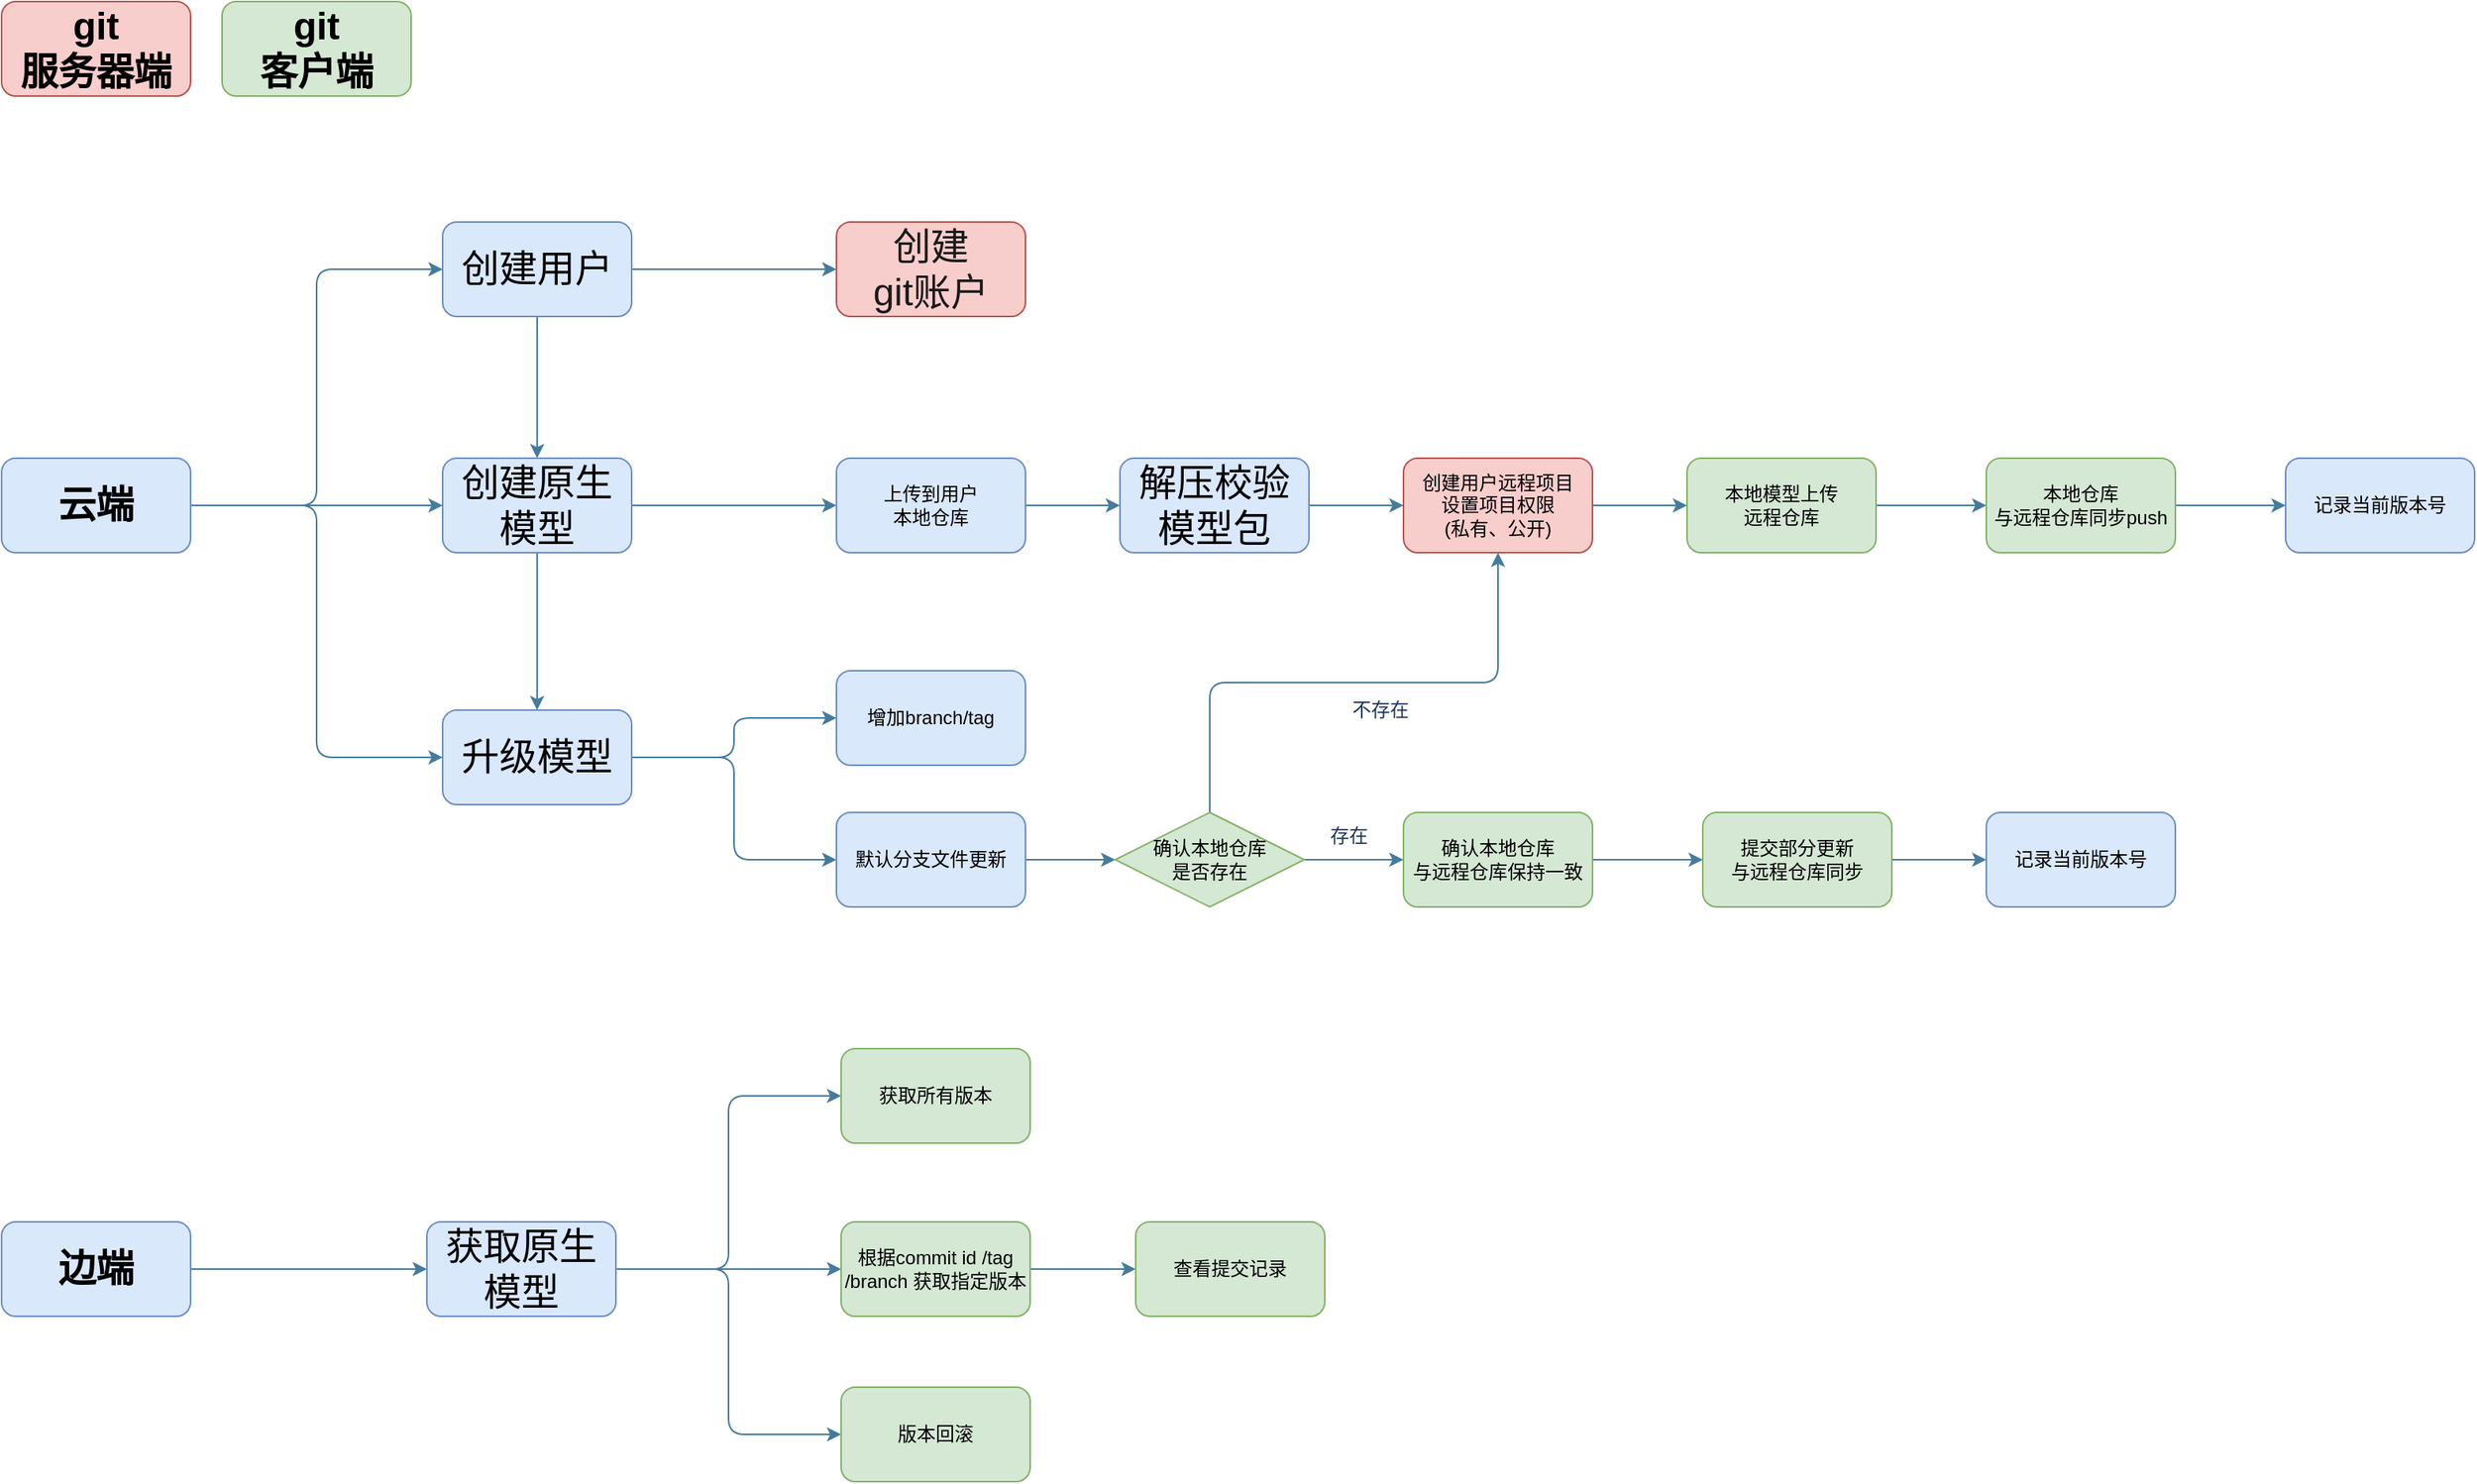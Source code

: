 <mxfile version="16.2.7" type="github" pages="7">
  <diagram name="Page-4" id="sqei2sjBhDt0C4rQTfZp">
    <mxGraphModel dx="2307" dy="1216" grid="0" gridSize="10" guides="1" tooltips="1" connect="1" arrows="1" fold="1" page="0" pageScale="1" pageWidth="827" pageHeight="1169" background="#FFFFFF" math="0" shadow="0">
      <root>
        <mxCell id="oEgaGady61QcVFnmsF-E-0" />
        <mxCell id="oEgaGady61QcVFnmsF-E-1" parent="oEgaGady61QcVFnmsF-E-0" />
        <mxCell id="KncsTPhEQXp8c0r9L7UU-27" value="&lt;b&gt;&lt;font color=&quot;#000000&quot;&gt;git&lt;br&gt;服务器端&lt;/font&gt;&lt;/b&gt;" style="rounded=1;whiteSpace=wrap;html=1;labelBackgroundColor=none;labelBorderColor=none;sketch=0;fontSize=24;strokeColor=#b85450;fillColor=#f8cecc;" parent="oEgaGady61QcVFnmsF-E-1" vertex="1">
          <mxGeometry y="160" width="120" height="60" as="geometry" />
        </mxCell>
        <mxCell id="oEgaGady61QcVFnmsF-E-2" style="edgeStyle=orthogonalEdgeStyle;rounded=0;orthogonalLoop=1;jettySize=auto;html=1;exitX=1;exitY=0.5;exitDx=0;exitDy=0;entryX=0;entryY=0.5;entryDx=0;entryDy=0;labelBackgroundColor=#F1FAEE;strokeColor=#457B9D;fontColor=#1D3557;" parent="oEgaGady61QcVFnmsF-E-1" source="oEgaGady61QcVFnmsF-E-3" target="oEgaGady61QcVFnmsF-E-5" edge="1">
          <mxGeometry relative="1" as="geometry" />
        </mxCell>
        <mxCell id="KncsTPhEQXp8c0r9L7UU-16" value="" style="edgeStyle=orthogonalEdgeStyle;curved=0;rounded=1;sketch=0;orthogonalLoop=1;jettySize=auto;html=1;fontSize=19;fontColor=#1D3557;strokeColor=#457B9D;fillColor=#A8DADC;" parent="oEgaGady61QcVFnmsF-E-1" source="oEgaGady61QcVFnmsF-E-3" target="KncsTPhEQXp8c0r9L7UU-14" edge="1">
          <mxGeometry relative="1" as="geometry" />
        </mxCell>
        <mxCell id="oEgaGady61QcVFnmsF-E-3" value="&lt;font style=&quot;font-size: 24px&quot;&gt;创建用户&lt;/font&gt;" style="rounded=1;whiteSpace=wrap;html=1;fillColor=#dae8fc;strokeColor=#6c8ebf;" parent="oEgaGady61QcVFnmsF-E-1" vertex="1">
          <mxGeometry x="280" y="300" width="120" height="60" as="geometry" />
        </mxCell>
        <mxCell id="oEgaGady61QcVFnmsF-E-5" value="&lt;font color=&quot;#1a1a1a&quot; style=&quot;font-size: 24px&quot;&gt;创建&lt;br style=&quot;font-size: 24px&quot;&gt;git账户&lt;/font&gt;" style="rounded=1;whiteSpace=wrap;html=1;fillColor=#f8cecc;strokeColor=#b85450;fontSize=24;" parent="oEgaGady61QcVFnmsF-E-1" vertex="1">
          <mxGeometry x="530" y="300" width="120" height="60" as="geometry" />
        </mxCell>
        <mxCell id="oEgaGady61QcVFnmsF-E-8" style="edgeStyle=orthogonalEdgeStyle;rounded=0;orthogonalLoop=1;jettySize=auto;html=1;exitX=1;exitY=0.5;exitDx=0;exitDy=0;entryX=0;entryY=0.5;entryDx=0;entryDy=0;fontFamily=Helvetica;fontSize=12;fontColor=#1D3557;labelBackgroundColor=#F1FAEE;strokeColor=#457B9D;" parent="oEgaGady61QcVFnmsF-E-1" source="oEgaGady61QcVFnmsF-E-9" target="oEgaGady61QcVFnmsF-E-11" edge="1">
          <mxGeometry relative="1" as="geometry" />
        </mxCell>
        <mxCell id="oEgaGady61QcVFnmsF-E-9" value="&lt;font style=&quot;font-size: 12px&quot;&gt;上传到用户&lt;br&gt;本地仓库&lt;/font&gt;" style="rounded=1;whiteSpace=wrap;html=1;fillColor=#dae8fc;strokeColor=#6c8ebf;" parent="oEgaGady61QcVFnmsF-E-1" vertex="1">
          <mxGeometry x="530" y="450" width="120" height="60" as="geometry" />
        </mxCell>
        <mxCell id="oEgaGady61QcVFnmsF-E-10" style="edgeStyle=orthogonalEdgeStyle;rounded=0;orthogonalLoop=1;jettySize=auto;html=1;exitX=1;exitY=0.5;exitDx=0;exitDy=0;entryX=0;entryY=0.5;entryDx=0;entryDy=0;fontFamily=Helvetica;fontSize=12;fontColor=#1D3557;labelBackgroundColor=#F1FAEE;strokeColor=#457B9D;" parent="oEgaGady61QcVFnmsF-E-1" source="oEgaGady61QcVFnmsF-E-11" target="oEgaGady61QcVFnmsF-E-13" edge="1">
          <mxGeometry relative="1" as="geometry" />
        </mxCell>
        <mxCell id="oEgaGady61QcVFnmsF-E-11" value="&lt;font style=&quot;font-size: 24px&quot;&gt;解压校验&lt;br&gt;模型包&lt;/font&gt;" style="rounded=1;whiteSpace=wrap;html=1;fillColor=#dae8fc;strokeColor=#6c8ebf;" parent="oEgaGady61QcVFnmsF-E-1" vertex="1">
          <mxGeometry x="710" y="450" width="120" height="60" as="geometry" />
        </mxCell>
        <mxCell id="oEgaGady61QcVFnmsF-E-12" style="edgeStyle=orthogonalEdgeStyle;rounded=0;orthogonalLoop=1;jettySize=auto;html=1;exitX=1;exitY=0.5;exitDx=0;exitDy=0;fontFamily=Helvetica;fontSize=12;fontColor=#1D3557;entryX=0;entryY=0.5;entryDx=0;entryDy=0;labelBackgroundColor=#F1FAEE;strokeColor=#457B9D;" parent="oEgaGady61QcVFnmsF-E-1" source="oEgaGady61QcVFnmsF-E-13" target="oEgaGady61QcVFnmsF-E-17" edge="1">
          <mxGeometry relative="1" as="geometry">
            <mxPoint x="1010" y="330" as="targetPoint" />
          </mxGeometry>
        </mxCell>
        <mxCell id="oEgaGady61QcVFnmsF-E-13" value="&lt;font color=&quot;#000000&quot; style=&quot;font-size: 12px&quot;&gt;创建用户远程项目&lt;br&gt;设置项目权限&lt;br&gt;(私有、公开)&lt;/font&gt;" style="rounded=1;whiteSpace=wrap;html=1;fillColor=#f8cecc;strokeColor=#b85450;" parent="oEgaGady61QcVFnmsF-E-1" vertex="1">
          <mxGeometry x="890" y="450" width="120" height="60" as="geometry" />
        </mxCell>
        <mxCell id="oEgaGady61QcVFnmsF-E-14" style="edgeStyle=orthogonalEdgeStyle;rounded=0;orthogonalLoop=1;jettySize=auto;html=1;exitX=1;exitY=0.5;exitDx=0;exitDy=0;entryX=0;entryY=0.5;entryDx=0;entryDy=0;fontFamily=Helvetica;fontSize=12;fontColor=#1D3557;labelBackgroundColor=#F1FAEE;strokeColor=#457B9D;" parent="oEgaGady61QcVFnmsF-E-1" source="oEgaGady61QcVFnmsF-E-15" target="oEgaGady61QcVFnmsF-E-18" edge="1">
          <mxGeometry relative="1" as="geometry" />
        </mxCell>
        <mxCell id="oEgaGady61QcVFnmsF-E-15" value="本地仓库&lt;br&gt;与远程仓库同步push" style="rounded=1;whiteSpace=wrap;html=1;fillColor=#d5e8d4;strokeColor=#82b366;" parent="oEgaGady61QcVFnmsF-E-1" vertex="1">
          <mxGeometry x="1260" y="450" width="120" height="60" as="geometry" />
        </mxCell>
        <mxCell id="oEgaGady61QcVFnmsF-E-16" style="edgeStyle=orthogonalEdgeStyle;rounded=0;orthogonalLoop=1;jettySize=auto;html=1;exitX=1;exitY=0.5;exitDx=0;exitDy=0;fontFamily=Helvetica;fontSize=12;fontColor=#1D3557;labelBackgroundColor=#F1FAEE;strokeColor=#457B9D;" parent="oEgaGady61QcVFnmsF-E-1" source="oEgaGady61QcVFnmsF-E-17" target="oEgaGady61QcVFnmsF-E-15" edge="1">
          <mxGeometry relative="1" as="geometry" />
        </mxCell>
        <mxCell id="oEgaGady61QcVFnmsF-E-17" value="&lt;font style=&quot;font-size: 12px&quot;&gt;本地模型上传&lt;br&gt;远程仓库&lt;/font&gt;" style="rounded=1;whiteSpace=wrap;html=1;fillColor=#d5e8d4;strokeColor=#82b366;" parent="oEgaGady61QcVFnmsF-E-1" vertex="1">
          <mxGeometry x="1070" y="450" width="120" height="60" as="geometry" />
        </mxCell>
        <mxCell id="oEgaGady61QcVFnmsF-E-18" value="记录当前版本号" style="rounded=1;whiteSpace=wrap;html=1;fillColor=#dae8fc;strokeColor=#6c8ebf;" parent="oEgaGady61QcVFnmsF-E-1" vertex="1">
          <mxGeometry x="1450" y="450" width="120" height="60" as="geometry" />
        </mxCell>
        <mxCell id="KncsTPhEQXp8c0r9L7UU-33" style="edgeStyle=orthogonalEdgeStyle;curved=0;rounded=1;sketch=0;orthogonalLoop=1;jettySize=auto;html=1;entryX=0;entryY=0.5;entryDx=0;entryDy=0;fontSize=24;fontColor=#000000;strokeColor=#457B9D;fillColor=#A8DADC;" parent="oEgaGady61QcVFnmsF-E-1" source="oEgaGady61QcVFnmsF-E-20" target="oEgaGady61QcVFnmsF-E-36" edge="1">
          <mxGeometry relative="1" as="geometry" />
        </mxCell>
        <mxCell id="KncsTPhEQXp8c0r9L7UU-34" style="edgeStyle=orthogonalEdgeStyle;curved=0;rounded=1;sketch=0;orthogonalLoop=1;jettySize=auto;html=1;entryX=0;entryY=0.5;entryDx=0;entryDy=0;fontSize=24;fontColor=#000000;strokeColor=#457B9D;fillColor=#A8DADC;" parent="oEgaGady61QcVFnmsF-E-1" source="oEgaGady61QcVFnmsF-E-20" target="KncsTPhEQXp8c0r9L7UU-32" edge="1">
          <mxGeometry relative="1" as="geometry" />
        </mxCell>
        <mxCell id="KncsTPhEQXp8c0r9L7UU-37" style="edgeStyle=orthogonalEdgeStyle;curved=0;rounded=1;sketch=0;orthogonalLoop=1;jettySize=auto;html=1;entryX=0;entryY=0.5;entryDx=0;entryDy=0;fontSize=24;fontColor=#000000;strokeColor=#457B9D;fillColor=#A8DADC;" parent="oEgaGady61QcVFnmsF-E-1" source="oEgaGady61QcVFnmsF-E-20" target="KncsTPhEQXp8c0r9L7UU-36" edge="1">
          <mxGeometry relative="1" as="geometry" />
        </mxCell>
        <mxCell id="oEgaGady61QcVFnmsF-E-20" value="&lt;font style=&quot;font-size: 24px&quot;&gt;获取原生模型&lt;/font&gt;" style="rounded=1;whiteSpace=wrap;html=1;fillColor=#dae8fc;strokeColor=#6c8ebf;" parent="oEgaGady61QcVFnmsF-E-1" vertex="1">
          <mxGeometry x="270" y="935" width="120" height="60" as="geometry" />
        </mxCell>
        <mxCell id="KncsTPhEQXp8c0r9L7UU-12" style="edgeStyle=orthogonalEdgeStyle;curved=0;rounded=1;sketch=0;orthogonalLoop=1;jettySize=auto;html=1;exitX=1;exitY=0.5;exitDx=0;exitDy=0;entryX=0;entryY=0.5;entryDx=0;entryDy=0;fontSize=19;fontColor=#1D3557;strokeColor=#457B9D;fillColor=#A8DADC;" parent="oEgaGady61QcVFnmsF-E-1" source="oEgaGady61QcVFnmsF-E-23" target="oEgaGady61QcVFnmsF-E-33" edge="1">
          <mxGeometry relative="1" as="geometry" />
        </mxCell>
        <mxCell id="KncsTPhEQXp8c0r9L7UU-13" style="edgeStyle=orthogonalEdgeStyle;curved=0;rounded=1;sketch=0;orthogonalLoop=1;jettySize=auto;html=1;exitX=1;exitY=0.5;exitDx=0;exitDy=0;entryX=0;entryY=0.5;entryDx=0;entryDy=0;fontSize=19;fontColor=#1D3557;strokeColor=#457B9D;fillColor=#A8DADC;" parent="oEgaGady61QcVFnmsF-E-1" source="oEgaGady61QcVFnmsF-E-23" target="oEgaGady61QcVFnmsF-E-25" edge="1">
          <mxGeometry relative="1" as="geometry" />
        </mxCell>
        <mxCell id="oEgaGady61QcVFnmsF-E-23" value="&lt;font style=&quot;font-size: 24px&quot;&gt;升级模型&lt;/font&gt;" style="rounded=1;whiteSpace=wrap;html=1;fillColor=#dae8fc;strokeColor=#6c8ebf;" parent="oEgaGady61QcVFnmsF-E-1" vertex="1">
          <mxGeometry x="280" y="610" width="120" height="60" as="geometry" />
        </mxCell>
        <mxCell id="oEgaGady61QcVFnmsF-E-24" style="edgeStyle=orthogonalEdgeStyle;rounded=0;orthogonalLoop=1;jettySize=auto;html=1;exitX=1;exitY=0.5;exitDx=0;exitDy=0;entryX=0;entryY=0.5;entryDx=0;entryDy=0;fontFamily=Helvetica;fontSize=12;fontColor=#1D3557;labelBackgroundColor=#F1FAEE;strokeColor=#457B9D;" parent="oEgaGady61QcVFnmsF-E-1" source="oEgaGady61QcVFnmsF-E-25" target="oEgaGady61QcVFnmsF-E-28" edge="1">
          <mxGeometry relative="1" as="geometry" />
        </mxCell>
        <mxCell id="oEgaGady61QcVFnmsF-E-25" value="默认分支文件更新" style="rounded=1;whiteSpace=wrap;html=1;fillColor=#dae8fc;strokeColor=#6c8ebf;" parent="oEgaGady61QcVFnmsF-E-1" vertex="1">
          <mxGeometry x="530" y="675" width="120" height="60" as="geometry" />
        </mxCell>
        <mxCell id="KncsTPhEQXp8c0r9L7UU-21" value="" style="edgeStyle=orthogonalEdgeStyle;curved=0;rounded=1;sketch=0;orthogonalLoop=1;jettySize=auto;html=1;fontSize=19;fontColor=#1D3557;strokeColor=#457B9D;fillColor=#A8DADC;" parent="oEgaGady61QcVFnmsF-E-1" source="oEgaGady61QcVFnmsF-E-28" target="KncsTPhEQXp8c0r9L7UU-18" edge="1">
          <mxGeometry relative="1" as="geometry" />
        </mxCell>
        <mxCell id="KncsTPhEQXp8c0r9L7UU-42" style="edgeStyle=orthogonalEdgeStyle;curved=0;rounded=1;sketch=0;orthogonalLoop=1;jettySize=auto;html=1;exitX=0.5;exitY=0;exitDx=0;exitDy=0;entryX=0.5;entryY=1;entryDx=0;entryDy=0;fontSize=24;fontColor=#000000;strokeColor=#457B9D;fillColor=#A8DADC;" parent="oEgaGady61QcVFnmsF-E-1" source="oEgaGady61QcVFnmsF-E-28" target="oEgaGady61QcVFnmsF-E-13" edge="1">
          <mxGeometry relative="1" as="geometry" />
        </mxCell>
        <mxCell id="oEgaGady61QcVFnmsF-E-28" value="确认本地仓库&lt;br&gt;是否存在" style="rhombus;whiteSpace=wrap;html=1;fontFamily=Helvetica;fontSize=12;align=center;strokeColor=#82b366;fillColor=#d5e8d4;" parent="oEgaGady61QcVFnmsF-E-1" vertex="1">
          <mxGeometry x="707" y="675" width="120" height="60" as="geometry" />
        </mxCell>
        <mxCell id="oEgaGady61QcVFnmsF-E-31" style="edgeStyle=orthogonalEdgeStyle;rounded=0;orthogonalLoop=1;jettySize=auto;html=1;exitX=1;exitY=0.5;exitDx=0;exitDy=0;entryX=0;entryY=0.5;entryDx=0;entryDy=0;fontFamily=Helvetica;fontSize=12;fontColor=#1D3557;labelBackgroundColor=#F1FAEE;strokeColor=#457B9D;" parent="oEgaGady61QcVFnmsF-E-1" source="oEgaGady61QcVFnmsF-E-32" target="oEgaGady61QcVFnmsF-E-34" edge="1">
          <mxGeometry relative="1" as="geometry" />
        </mxCell>
        <mxCell id="oEgaGady61QcVFnmsF-E-32" value="提交部分更新&lt;br&gt;与远程仓库同步" style="rounded=1;whiteSpace=wrap;html=1;fillColor=#d5e8d4;strokeColor=#82b366;" parent="oEgaGady61QcVFnmsF-E-1" vertex="1">
          <mxGeometry x="1080" y="675" width="120" height="60" as="geometry" />
        </mxCell>
        <mxCell id="oEgaGady61QcVFnmsF-E-33" value="增加branch/tag" style="rounded=1;whiteSpace=wrap;html=1;fillColor=#dae8fc;strokeColor=#6c8ebf;" parent="oEgaGady61QcVFnmsF-E-1" vertex="1">
          <mxGeometry x="530" y="585" width="120" height="60" as="geometry" />
        </mxCell>
        <mxCell id="oEgaGady61QcVFnmsF-E-34" value="记录当前版本号" style="rounded=1;whiteSpace=wrap;html=1;fillColor=#dae8fc;strokeColor=#6c8ebf;" parent="oEgaGady61QcVFnmsF-E-1" vertex="1">
          <mxGeometry x="1260" y="675" width="120" height="60" as="geometry" />
        </mxCell>
        <mxCell id="KncsTPhEQXp8c0r9L7UU-35" value="" style="edgeStyle=orthogonalEdgeStyle;curved=0;rounded=1;sketch=0;orthogonalLoop=1;jettySize=auto;html=1;fontSize=24;fontColor=#000000;strokeColor=#457B9D;fillColor=#A8DADC;" parent="oEgaGady61QcVFnmsF-E-1" source="oEgaGady61QcVFnmsF-E-36" target="oEgaGady61QcVFnmsF-E-37" edge="1">
          <mxGeometry relative="1" as="geometry" />
        </mxCell>
        <mxCell id="oEgaGady61QcVFnmsF-E-36" value="根据commit id /tag /branch 获取指定版本" style="rounded=1;whiteSpace=wrap;html=1;fillColor=#d5e8d4;strokeColor=#82b366;" parent="oEgaGady61QcVFnmsF-E-1" vertex="1">
          <mxGeometry x="533" y="935" width="120" height="60" as="geometry" />
        </mxCell>
        <mxCell id="oEgaGady61QcVFnmsF-E-37" value="查看提交记录" style="rounded=1;whiteSpace=wrap;html=1;fillColor=#d5e8d4;strokeColor=#82b366;" parent="oEgaGady61QcVFnmsF-E-1" vertex="1">
          <mxGeometry x="720" y="935" width="120" height="60" as="geometry" />
        </mxCell>
        <mxCell id="oEgaGady61QcVFnmsF-E-38" value="不存在" style="text;html=1;resizable=0;autosize=1;align=center;verticalAlign=middle;points=[];fillColor=none;strokeColor=none;rounded=0;fontColor=#1D3557;" parent="oEgaGady61QcVFnmsF-E-1" vertex="1">
          <mxGeometry x="850" y="600" width="50" height="20" as="geometry" />
        </mxCell>
        <mxCell id="KncsTPhEQXp8c0r9L7UU-15" style="edgeStyle=orthogonalEdgeStyle;curved=0;rounded=1;sketch=0;orthogonalLoop=1;jettySize=auto;html=1;exitX=1;exitY=0.5;exitDx=0;exitDy=0;entryX=0;entryY=0.5;entryDx=0;entryDy=0;fontSize=19;fontColor=#1D3557;strokeColor=#457B9D;fillColor=#A8DADC;" parent="oEgaGady61QcVFnmsF-E-1" source="KncsTPhEQXp8c0r9L7UU-14" target="oEgaGady61QcVFnmsF-E-9" edge="1">
          <mxGeometry relative="1" as="geometry" />
        </mxCell>
        <mxCell id="KncsTPhEQXp8c0r9L7UU-17" value="" style="edgeStyle=orthogonalEdgeStyle;curved=0;rounded=1;sketch=0;orthogonalLoop=1;jettySize=auto;html=1;fontSize=19;fontColor=#1D3557;strokeColor=#457B9D;fillColor=#A8DADC;" parent="oEgaGady61QcVFnmsF-E-1" source="KncsTPhEQXp8c0r9L7UU-14" target="oEgaGady61QcVFnmsF-E-23" edge="1">
          <mxGeometry relative="1" as="geometry" />
        </mxCell>
        <mxCell id="KncsTPhEQXp8c0r9L7UU-14" value="&lt;font style=&quot;font-size: 24px&quot;&gt;创建原生模型&lt;/font&gt;" style="rounded=1;whiteSpace=wrap;html=1;fillColor=#dae8fc;strokeColor=#6c8ebf;" parent="oEgaGady61QcVFnmsF-E-1" vertex="1">
          <mxGeometry x="280" y="450" width="120" height="60" as="geometry" />
        </mxCell>
        <mxCell id="KncsTPhEQXp8c0r9L7UU-22" value="" style="edgeStyle=orthogonalEdgeStyle;curved=0;rounded=1;sketch=0;orthogonalLoop=1;jettySize=auto;html=1;fontSize=19;fontColor=#1D3557;strokeColor=#457B9D;fillColor=#A8DADC;" parent="oEgaGady61QcVFnmsF-E-1" source="KncsTPhEQXp8c0r9L7UU-18" target="oEgaGady61QcVFnmsF-E-32" edge="1">
          <mxGeometry relative="1" as="geometry" />
        </mxCell>
        <mxCell id="KncsTPhEQXp8c0r9L7UU-18" value="确认本地仓库&lt;br&gt;与远程仓库保持一致" style="rounded=1;whiteSpace=wrap;html=1;fillColor=#d5e8d4;strokeColor=#82b366;" parent="oEgaGady61QcVFnmsF-E-1" vertex="1">
          <mxGeometry x="890" y="675" width="120" height="60" as="geometry" />
        </mxCell>
        <mxCell id="KncsTPhEQXp8c0r9L7UU-23" value="存在" style="text;html=1;resizable=0;autosize=1;align=center;verticalAlign=middle;points=[];fillColor=none;strokeColor=none;rounded=0;fontColor=#1D3557;" parent="oEgaGady61QcVFnmsF-E-1" vertex="1">
          <mxGeometry x="835" y="680" width="40" height="20" as="geometry" />
        </mxCell>
        <mxCell id="KncsTPhEQXp8c0r9L7UU-28" value="&lt;b&gt;git&lt;br&gt;客户端&lt;/b&gt;" style="rounded=1;whiteSpace=wrap;html=1;labelBackgroundColor=none;labelBorderColor=none;sketch=0;fontSize=24;strokeColor=#82b366;fillColor=#d5e8d4;" parent="oEgaGady61QcVFnmsF-E-1" vertex="1">
          <mxGeometry x="140" y="160" width="120" height="60" as="geometry" />
        </mxCell>
        <mxCell id="KncsTPhEQXp8c0r9L7UU-38" style="edgeStyle=orthogonalEdgeStyle;curved=0;rounded=1;sketch=0;orthogonalLoop=1;jettySize=auto;html=1;exitX=1;exitY=0.5;exitDx=0;exitDy=0;entryX=0;entryY=0.5;entryDx=0;entryDy=0;fontSize=24;fontColor=#000000;strokeColor=#457B9D;fillColor=#A8DADC;" parent="oEgaGady61QcVFnmsF-E-1" source="KncsTPhEQXp8c0r9L7UU-29" target="oEgaGady61QcVFnmsF-E-3" edge="1">
          <mxGeometry relative="1" as="geometry" />
        </mxCell>
        <mxCell id="KncsTPhEQXp8c0r9L7UU-39" style="edgeStyle=orthogonalEdgeStyle;curved=0;rounded=1;sketch=0;orthogonalLoop=1;jettySize=auto;html=1;entryX=0;entryY=0.5;entryDx=0;entryDy=0;fontSize=24;fontColor=#000000;strokeColor=#457B9D;fillColor=#A8DADC;" parent="oEgaGady61QcVFnmsF-E-1" source="KncsTPhEQXp8c0r9L7UU-29" target="KncsTPhEQXp8c0r9L7UU-14" edge="1">
          <mxGeometry relative="1" as="geometry" />
        </mxCell>
        <mxCell id="KncsTPhEQXp8c0r9L7UU-40" style="edgeStyle=orthogonalEdgeStyle;curved=0;rounded=1;sketch=0;orthogonalLoop=1;jettySize=auto;html=1;entryX=0;entryY=0.5;entryDx=0;entryDy=0;fontSize=24;fontColor=#000000;strokeColor=#457B9D;fillColor=#A8DADC;" parent="oEgaGady61QcVFnmsF-E-1" source="KncsTPhEQXp8c0r9L7UU-29" target="oEgaGady61QcVFnmsF-E-23" edge="1">
          <mxGeometry relative="1" as="geometry" />
        </mxCell>
        <mxCell id="KncsTPhEQXp8c0r9L7UU-29" value="&lt;b style=&quot;font-size: 24px&quot;&gt;云端&lt;/b&gt;" style="rounded=1;whiteSpace=wrap;html=1;fillColor=#dae8fc;strokeColor=#6c8ebf;" parent="oEgaGady61QcVFnmsF-E-1" vertex="1">
          <mxGeometry y="450" width="120" height="60" as="geometry" />
        </mxCell>
        <mxCell id="KncsTPhEQXp8c0r9L7UU-41" style="edgeStyle=orthogonalEdgeStyle;curved=0;rounded=1;sketch=0;orthogonalLoop=1;jettySize=auto;html=1;entryX=0;entryY=0.5;entryDx=0;entryDy=0;fontSize=24;fontColor=#000000;strokeColor=#457B9D;fillColor=#A8DADC;" parent="oEgaGady61QcVFnmsF-E-1" source="KncsTPhEQXp8c0r9L7UU-31" target="oEgaGady61QcVFnmsF-E-20" edge="1">
          <mxGeometry relative="1" as="geometry" />
        </mxCell>
        <mxCell id="KncsTPhEQXp8c0r9L7UU-31" value="&lt;b style=&quot;font-size: 24px&quot;&gt;边端&lt;/b&gt;" style="rounded=1;whiteSpace=wrap;html=1;fillColor=#dae8fc;strokeColor=#6c8ebf;" parent="oEgaGady61QcVFnmsF-E-1" vertex="1">
          <mxGeometry y="935" width="120" height="60" as="geometry" />
        </mxCell>
        <mxCell id="KncsTPhEQXp8c0r9L7UU-32" value="获取所有版本" style="rounded=1;whiteSpace=wrap;html=1;fillColor=#d5e8d4;strokeColor=#82b366;" parent="oEgaGady61QcVFnmsF-E-1" vertex="1">
          <mxGeometry x="533" y="825" width="120" height="60" as="geometry" />
        </mxCell>
        <mxCell id="KncsTPhEQXp8c0r9L7UU-36" value="版本回滚" style="rounded=1;whiteSpace=wrap;html=1;fillColor=#d5e8d4;strokeColor=#82b366;" parent="oEgaGady61QcVFnmsF-E-1" vertex="1">
          <mxGeometry x="533" y="1040" width="120" height="60" as="geometry" />
        </mxCell>
      </root>
    </mxGraphModel>
  </diagram>
  <diagram id="prtHgNgQTEPvFCAcTncT" name="Page-1">
    <mxGraphModel dx="1221" dy="644" grid="0" gridSize="10" guides="1" tooltips="1" connect="1" arrows="1" fold="1" page="0" pageScale="1" pageWidth="827" pageHeight="1169" math="0" shadow="0">
      <root>
        <mxCell id="0" />
        <mxCell id="1" parent="0" />
        <mxCell id="dNxyNK7c78bLwvsdeMH5-19" value="模型应用" style="swimlane;html=1;childLayout=stackLayout;resizeParent=1;resizeParentMax=0;horizontal=0;startSize=20;horizontalStack=0;" parent="1" vertex="1">
          <mxGeometry x="10" y="70" width="800" height="350" as="geometry" />
        </mxCell>
        <mxCell id="dNxyNK7c78bLwvsdeMH5-20" value="云端" style="swimlane;html=1;startSize=20;horizontal=0;" parent="dNxyNK7c78bLwvsdeMH5-19" vertex="1">
          <mxGeometry x="20" width="780" height="120" as="geometry">
            <mxRectangle x="20" width="480" height="20" as="alternateBounds" />
          </mxGeometry>
        </mxCell>
        <mxCell id="dNxyNK7c78bLwvsdeMH5-25" value="" style="edgeStyle=orthogonalEdgeStyle;rounded=0;orthogonalLoop=1;jettySize=auto;html=1;" parent="dNxyNK7c78bLwvsdeMH5-20" source="dNxyNK7c78bLwvsdeMH5-23" target="dNxyNK7c78bLwvsdeMH5-24" edge="1">
          <mxGeometry relative="1" as="geometry" />
        </mxCell>
        <mxCell id="dNxyNK7c78bLwvsdeMH5-23" value="&lt;font style=&quot;font-size: 18px&quot;&gt;用户&lt;/font&gt;" style="ellipse;whiteSpace=wrap;html=1;" parent="dNxyNK7c78bLwvsdeMH5-20" vertex="1">
          <mxGeometry x="60" y="35" width="60" height="50" as="geometry" />
        </mxCell>
        <mxCell id="dNxyNK7c78bLwvsdeMH5-24" value="&lt;font style=&quot;font-size: 18px&quot;&gt;上传模型&lt;/font&gt;" style="rounded=0;whiteSpace=wrap;html=1;fontFamily=Helvetica;fontSize=12;fontColor=#000000;align=center;" parent="dNxyNK7c78bLwvsdeMH5-20" vertex="1">
          <mxGeometry x="180" y="30" width="80" height="60" as="geometry" />
        </mxCell>
        <mxCell id="dNxyNK7c78bLwvsdeMH5-32" value="&lt;span&gt;&lt;font style=&quot;font-size: 18px&quot;&gt;云端远程仓库&lt;/font&gt;&lt;/span&gt;" style="ellipse;whiteSpace=wrap;html=1;" parent="dNxyNK7c78bLwvsdeMH5-20" vertex="1">
          <mxGeometry x="480" y="30" width="90" height="50" as="geometry" />
        </mxCell>
        <mxCell id="gTVAAnQ2gOk6RaqqIW63-4" value="" style="edgeStyle=orthogonalEdgeStyle;rounded=0;orthogonalLoop=1;jettySize=auto;html=1;" parent="dNxyNK7c78bLwvsdeMH5-19" source="dNxyNK7c78bLwvsdeMH5-24" target="gTVAAnQ2gOk6RaqqIW63-2" edge="1">
          <mxGeometry relative="1" as="geometry" />
        </mxCell>
        <mxCell id="gTVAAnQ2gOk6RaqqIW63-6" value="" style="edgeStyle=orthogonalEdgeStyle;rounded=0;orthogonalLoop=1;jettySize=auto;html=1;exitX=0.5;exitY=0;exitDx=0;exitDy=0;entryX=0;entryY=0.5;entryDx=0;entryDy=0;" parent="dNxyNK7c78bLwvsdeMH5-19" source="dNxyNK7c78bLwvsdeMH5-28" target="dNxyNK7c78bLwvsdeMH5-32" edge="1">
          <mxGeometry relative="1" as="geometry" />
        </mxCell>
        <mxCell id="gTVAAnQ2gOk6RaqqIW63-9" style="edgeStyle=orthogonalEdgeStyle;rounded=0;orthogonalLoop=1;jettySize=auto;html=1;entryX=0.5;entryY=0;entryDx=0;entryDy=0;" parent="dNxyNK7c78bLwvsdeMH5-19" source="dNxyNK7c78bLwvsdeMH5-32" edge="1">
          <mxGeometry relative="1" as="geometry">
            <mxPoint x="545" y="280" as="targetPoint" />
          </mxGeometry>
        </mxCell>
        <mxCell id="dNxyNK7c78bLwvsdeMH5-21" value="模型仓库" style="swimlane;html=1;startSize=20;horizontal=0;" parent="dNxyNK7c78bLwvsdeMH5-19" vertex="1">
          <mxGeometry x="20" y="120" width="780" height="120" as="geometry" />
        </mxCell>
        <mxCell id="dNxyNK7c78bLwvsdeMH5-28" value="&lt;font style=&quot;font-size: 18px&quot;&gt;上传成功&lt;/font&gt;" style="rhombus;whiteSpace=wrap;html=1;fontFamily=Helvetica;fontSize=12;fontColor=#000000;align=center;" parent="dNxyNK7c78bLwvsdeMH5-21" vertex="1">
          <mxGeometry x="340" y="35" width="120" height="40" as="geometry" />
        </mxCell>
        <mxCell id="gTVAAnQ2gOk6RaqqIW63-5" value="" style="edgeStyle=orthogonalEdgeStyle;rounded=0;orthogonalLoop=1;jettySize=auto;html=1;" parent="dNxyNK7c78bLwvsdeMH5-21" source="gTVAAnQ2gOk6RaqqIW63-2" target="dNxyNK7c78bLwvsdeMH5-28" edge="1">
          <mxGeometry relative="1" as="geometry" />
        </mxCell>
        <mxCell id="gTVAAnQ2gOk6RaqqIW63-2" value="&lt;span&gt;&lt;font style=&quot;font-size: 18px&quot;&gt;本地仓库&lt;/font&gt;&lt;/span&gt;" style="ellipse;whiteSpace=wrap;html=1;" parent="dNxyNK7c78bLwvsdeMH5-21" vertex="1">
          <mxGeometry x="170" y="30" width="100" height="50" as="geometry" />
        </mxCell>
        <mxCell id="dNxyNK7c78bLwvsdeMH5-22" value="边端" style="swimlane;html=1;startSize=20;horizontal=0;" parent="dNxyNK7c78bLwvsdeMH5-19" vertex="1">
          <mxGeometry x="20" y="240" width="780" height="110" as="geometry" />
        </mxCell>
        <mxCell id="w2og6JQNqNCZ1prK8RTC-2" value="" style="edgeStyle=orthogonalEdgeStyle;rounded=0;orthogonalLoop=1;jettySize=auto;html=1;fontFamily=Helvetica;fontSize=26;fontColor=none;" parent="dNxyNK7c78bLwvsdeMH5-22" source="gTVAAnQ2gOk6RaqqIW63-11" target="w2og6JQNqNCZ1prK8RTC-1" edge="1">
          <mxGeometry relative="1" as="geometry" />
        </mxCell>
        <mxCell id="gTVAAnQ2gOk6RaqqIW63-11" value="&lt;font style=&quot;font-size: 18px&quot;&gt;获取模型&lt;/font&gt;" style="rounded=0;whiteSpace=wrap;html=1;fontFamily=Helvetica;fontSize=12;fontColor=#000000;align=center;" parent="dNxyNK7c78bLwvsdeMH5-22" vertex="1">
          <mxGeometry x="485" y="40" width="80" height="60" as="geometry" />
        </mxCell>
        <mxCell id="w2og6JQNqNCZ1prK8RTC-1" value="&lt;span style=&quot;font-size: 18px&quot;&gt;使用模型&lt;/span&gt;" style="rounded=0;whiteSpace=wrap;html=1;fontFamily=Helvetica;fontSize=12;fontColor=#000000;align=center;" parent="dNxyNK7c78bLwvsdeMH5-22" vertex="1">
          <mxGeometry x="660" y="40" width="80" height="60" as="geometry" />
        </mxCell>
      </root>
    </mxGraphModel>
  </diagram>
  <diagram id="qt1VilzSpGOd9OhX9f3D" name="Page-2">
    <mxGraphModel dx="1107" dy="816" grid="0" gridSize="10" guides="1" tooltips="1" connect="1" arrows="1" fold="1" page="0" pageScale="1" pageWidth="827" pageHeight="1169" math="0" shadow="0">
      <root>
        <mxCell id="evK-2gniXxCW6x7DeQoB-0" />
        <mxCell id="evK-2gniXxCW6x7DeQoB-1" parent="evK-2gniXxCW6x7DeQoB-0" />
        <mxCell id="ghG4Qpq5CW9D0XrKu6Y2-0" value="" style="rounded=1;whiteSpace=wrap;html=1;" parent="evK-2gniXxCW6x7DeQoB-1" vertex="1">
          <mxGeometry x="2365" y="1090" width="485" height="200" as="geometry" />
        </mxCell>
        <mxCell id="ghG4Qpq5CW9D0XrKu6Y2-1" value="" style="rounded=1;whiteSpace=wrap;html=1;" parent="evK-2gniXxCW6x7DeQoB-1" vertex="1">
          <mxGeometry x="1785" y="1090" width="485" height="200" as="geometry" />
        </mxCell>
        <mxCell id="ghG4Qpq5CW9D0XrKu6Y2-2" value="" style="rounded=1;whiteSpace=wrap;html=1;" parent="evK-2gniXxCW6x7DeQoB-1" vertex="1">
          <mxGeometry x="1295" y="1090" width="400" height="190" as="geometry" />
        </mxCell>
        <mxCell id="ghG4Qpq5CW9D0XrKu6Y2-3" value="" style="edgeStyle=orthogonalEdgeStyle;rounded=0;orthogonalLoop=1;jettySize=auto;html=1;fontSize=26;" parent="evK-2gniXxCW6x7DeQoB-1" source="ghG4Qpq5CW9D0XrKu6Y2-4" target="ghG4Qpq5CW9D0XrKu6Y2-6" edge="1">
          <mxGeometry relative="1" as="geometry" />
        </mxCell>
        <mxCell id="ghG4Qpq5CW9D0XrKu6Y2-4" value="&lt;font style=&quot;font-size: 26px&quot;&gt;获取模型&lt;br&gt;版本v1.0&lt;/font&gt;" style="rounded=1;whiteSpace=wrap;html=1;" parent="evK-2gniXxCW6x7DeQoB-1" vertex="1">
          <mxGeometry x="1325" y="1110" width="120" height="60" as="geometry" />
        </mxCell>
        <mxCell id="ghG4Qpq5CW9D0XrKu6Y2-5" value="" style="edgeStyle=orthogonalEdgeStyle;rounded=0;orthogonalLoop=1;jettySize=auto;html=1;fontSize=26;" parent="evK-2gniXxCW6x7DeQoB-1" source="ghG4Qpq5CW9D0XrKu6Y2-6" target="ghG4Qpq5CW9D0XrKu6Y2-8" edge="1">
          <mxGeometry relative="1" as="geometry" />
        </mxCell>
        <mxCell id="ghG4Qpq5CW9D0XrKu6Y2-6" value="&lt;font style=&quot;font-size: 26px&quot;&gt;运行模型&lt;br&gt;版本v1.0&lt;/font&gt;" style="rounded=1;whiteSpace=wrap;html=1;" parent="evK-2gniXxCW6x7DeQoB-1" vertex="1">
          <mxGeometry x="1325" y="1210" width="120" height="60" as="geometry" />
        </mxCell>
        <mxCell id="ghG4Qpq5CW9D0XrKu6Y2-7" value="" style="edgeStyle=orthogonalEdgeStyle;rounded=0;orthogonalLoop=1;jettySize=auto;html=1;fontSize=26;" parent="evK-2gniXxCW6x7DeQoB-1" source="ghG4Qpq5CW9D0XrKu6Y2-8" target="ghG4Qpq5CW9D0XrKu6Y2-9" edge="1">
          <mxGeometry relative="1" as="geometry" />
        </mxCell>
        <mxCell id="ghG4Qpq5CW9D0XrKu6Y2-8" value="&lt;font style=&quot;font-size: 26px&quot;&gt;升级模型&lt;br&gt;版本v2.0&lt;/font&gt;" style="rounded=1;whiteSpace=wrap;html=1;" parent="evK-2gniXxCW6x7DeQoB-1" vertex="1">
          <mxGeometry x="1535" y="1210" width="120" height="60" as="geometry" />
        </mxCell>
        <mxCell id="ghG4Qpq5CW9D0XrKu6Y2-9" value="&lt;font style=&quot;font-size: 26px&quot;&gt;回退模型&lt;br&gt;版本v1.0&lt;/font&gt;" style="rounded=1;whiteSpace=wrap;html=1;" parent="evK-2gniXxCW6x7DeQoB-1" vertex="1">
          <mxGeometry x="1535" y="1110" width="120" height="60" as="geometry" />
        </mxCell>
        <mxCell id="ghG4Qpq5CW9D0XrKu6Y2-10" value="" style="edgeStyle=orthogonalEdgeStyle;rounded=0;orthogonalLoop=1;jettySize=auto;html=1;fontSize=26;" parent="evK-2gniXxCW6x7DeQoB-1" source="ghG4Qpq5CW9D0XrKu6Y2-11" target="ghG4Qpq5CW9D0XrKu6Y2-13" edge="1">
          <mxGeometry relative="1" as="geometry" />
        </mxCell>
        <mxCell id="ghG4Qpq5CW9D0XrKu6Y2-11" value="&lt;font style=&quot;font-size: 26px&quot;&gt;获取模3&lt;br&gt;版本v1.0&lt;/font&gt;" style="rounded=1;whiteSpace=wrap;html=1;" parent="evK-2gniXxCW6x7DeQoB-1" vertex="1">
          <mxGeometry x="2377.5" y="1100" width="120" height="60" as="geometry" />
        </mxCell>
        <mxCell id="ghG4Qpq5CW9D0XrKu6Y2-12" value="" style="edgeStyle=orthogonalEdgeStyle;rounded=0;orthogonalLoop=1;jettySize=auto;html=1;fontSize=16;" parent="evK-2gniXxCW6x7DeQoB-1" source="ghG4Qpq5CW9D0XrKu6Y2-13" target="ghG4Qpq5CW9D0XrKu6Y2-22" edge="1">
          <mxGeometry relative="1" as="geometry" />
        </mxCell>
        <mxCell id="ghG4Qpq5CW9D0XrKu6Y2-13" value="&lt;font style=&quot;font-size: 26px&quot;&gt;运行模3&lt;br&gt;版本v1.0&lt;/font&gt;" style="rounded=1;whiteSpace=wrap;html=1;" parent="evK-2gniXxCW6x7DeQoB-1" vertex="1">
          <mxGeometry x="2377.5" y="1220" width="120" height="60" as="geometry" />
        </mxCell>
        <mxCell id="ghG4Qpq5CW9D0XrKu6Y2-14" value="" style="edgeStyle=orthogonalEdgeStyle;rounded=0;orthogonalLoop=1;jettySize=auto;html=1;fontSize=26;" parent="evK-2gniXxCW6x7DeQoB-1" source="ghG4Qpq5CW9D0XrKu6Y2-15" target="ghG4Qpq5CW9D0XrKu6Y2-17" edge="1">
          <mxGeometry relative="1" as="geometry" />
        </mxCell>
        <mxCell id="ghG4Qpq5CW9D0XrKu6Y2-15" value="&lt;font style=&quot;font-size: 26px&quot;&gt;获取模型2版本v1.0&lt;/font&gt;" style="rounded=1;whiteSpace=wrap;html=1;" parent="evK-2gniXxCW6x7DeQoB-1" vertex="1">
          <mxGeometry x="1790" y="1110" width="120" height="60" as="geometry" />
        </mxCell>
        <mxCell id="ghG4Qpq5CW9D0XrKu6Y2-16" value="" style="edgeStyle=orthogonalEdgeStyle;rounded=0;orthogonalLoop=1;jettySize=auto;html=1;fontSize=26;" parent="evK-2gniXxCW6x7DeQoB-1" source="ghG4Qpq5CW9D0XrKu6Y2-17" target="ghG4Qpq5CW9D0XrKu6Y2-19" edge="1">
          <mxGeometry relative="1" as="geometry" />
        </mxCell>
        <mxCell id="ghG4Qpq5CW9D0XrKu6Y2-17" value="&lt;font style=&quot;font-size: 26px&quot;&gt;运行模2&lt;br&gt;版本v1.0&lt;/font&gt;" style="rounded=1;whiteSpace=wrap;html=1;" parent="evK-2gniXxCW6x7DeQoB-1" vertex="1">
          <mxGeometry x="1790" y="1210" width="120" height="60" as="geometry" />
        </mxCell>
        <mxCell id="ghG4Qpq5CW9D0XrKu6Y2-18" value="" style="edgeStyle=orthogonalEdgeStyle;rounded=0;orthogonalLoop=1;jettySize=auto;html=1;fontSize=16;" parent="evK-2gniXxCW6x7DeQoB-1" source="ghG4Qpq5CW9D0XrKu6Y2-19" target="ghG4Qpq5CW9D0XrKu6Y2-20" edge="1">
          <mxGeometry relative="1" as="geometry" />
        </mxCell>
        <mxCell id="ghG4Qpq5CW9D0XrKu6Y2-19" value="&lt;font style=&quot;font-size: 26px&quot;&gt;升级模2&lt;br&gt;版本v2.0&lt;/font&gt;" style="rounded=1;whiteSpace=wrap;html=1;" parent="evK-2gniXxCW6x7DeQoB-1" vertex="1">
          <mxGeometry x="1970" y="1210" width="120" height="60" as="geometry" />
        </mxCell>
        <mxCell id="ghG4Qpq5CW9D0XrKu6Y2-20" value="&lt;font style=&quot;font-size: 26px&quot;&gt;升级模2&lt;br&gt;版本v3.0&lt;/font&gt;" style="rounded=1;whiteSpace=wrap;html=1;" parent="evK-2gniXxCW6x7DeQoB-1" vertex="1">
          <mxGeometry x="2150" y="1210" width="120" height="60" as="geometry" />
        </mxCell>
        <mxCell id="ghG4Qpq5CW9D0XrKu6Y2-21" value="" style="edgeStyle=orthogonalEdgeStyle;rounded=0;orthogonalLoop=1;jettySize=auto;html=1;fontSize=16;" parent="evK-2gniXxCW6x7DeQoB-1" source="ghG4Qpq5CW9D0XrKu6Y2-22" target="ghG4Qpq5CW9D0XrKu6Y2-23" edge="1">
          <mxGeometry relative="1" as="geometry" />
        </mxCell>
        <mxCell id="ghG4Qpq5CW9D0XrKu6Y2-22" value="&lt;font style=&quot;font-size: 26px&quot;&gt;升级模2&lt;br&gt;版本v2.0&lt;/font&gt;" style="rounded=1;whiteSpace=wrap;html=1;" parent="evK-2gniXxCW6x7DeQoB-1" vertex="1">
          <mxGeometry x="2547.5" y="1220" width="120" height="60" as="geometry" />
        </mxCell>
        <mxCell id="ghG4Qpq5CW9D0XrKu6Y2-23" value="&lt;font style=&quot;font-size: 26px&quot;&gt;对比版本差异&lt;/font&gt;" style="rounded=1;whiteSpace=wrap;html=1;" parent="evK-2gniXxCW6x7DeQoB-1" vertex="1">
          <mxGeometry x="2727.5" y="1220" width="120" height="60" as="geometry" />
        </mxCell>
        <mxCell id="ghG4Qpq5CW9D0XrKu6Y2-35" style="edgeStyle=orthogonalEdgeStyle;rounded=0;orthogonalLoop=1;jettySize=auto;html=1;entryX=0.537;entryY=-0.004;entryDx=0;entryDy=0;entryPerimeter=0;fontFamily=Helvetica;fontSize=26;fontColor=none;" parent="evK-2gniXxCW6x7DeQoB-1" source="ghG4Qpq5CW9D0XrKu6Y2-26" target="ghG4Qpq5CW9D0XrKu6Y2-1" edge="1">
          <mxGeometry relative="1" as="geometry" />
        </mxCell>
        <mxCell id="ghG4Qpq5CW9D0XrKu6Y2-36" style="edgeStyle=orthogonalEdgeStyle;rounded=0;orthogonalLoop=1;jettySize=auto;html=1;entryX=0.5;entryY=0;entryDx=0;entryDy=0;fontFamily=Helvetica;fontSize=26;fontColor=none;" parent="evK-2gniXxCW6x7DeQoB-1" target="ghG4Qpq5CW9D0XrKu6Y2-2" edge="1">
          <mxGeometry relative="1" as="geometry">
            <mxPoint x="2045" y="980" as="sourcePoint" />
          </mxGeometry>
        </mxCell>
        <mxCell id="ghG4Qpq5CW9D0XrKu6Y2-37" style="edgeStyle=orthogonalEdgeStyle;rounded=0;orthogonalLoop=1;jettySize=auto;html=1;entryX=0.5;entryY=0;entryDx=0;entryDy=0;fontFamily=Helvetica;fontSize=26;fontColor=none;" parent="evK-2gniXxCW6x7DeQoB-1" target="ghG4Qpq5CW9D0XrKu6Y2-0" edge="1">
          <mxGeometry relative="1" as="geometry">
            <mxPoint x="2050" y="980" as="sourcePoint" />
          </mxGeometry>
        </mxCell>
        <mxCell id="ghG4Qpq5CW9D0XrKu6Y2-26" value="&lt;span style=&quot;font-size: 26px&quot;&gt;本地仓库&lt;/span&gt;" style="rounded=1;whiteSpace=wrap;html=1;" parent="evK-2gniXxCW6x7DeQoB-1" vertex="1">
          <mxGeometry x="1950" y="870" width="190" height="100" as="geometry" />
        </mxCell>
        <mxCell id="ghG4Qpq5CW9D0XrKu6Y2-41" value="" style="edgeStyle=orthogonalEdgeStyle;rounded=0;orthogonalLoop=1;jettySize=auto;html=1;fontFamily=Helvetica;fontSize=26;fontColor=none;" parent="evK-2gniXxCW6x7DeQoB-1" source="ghG4Qpq5CW9D0XrKu6Y2-30" target="ghG4Qpq5CW9D0XrKu6Y2-26" edge="1">
          <mxGeometry relative="1" as="geometry" />
        </mxCell>
        <mxCell id="ghG4Qpq5CW9D0XrKu6Y2-43" style="edgeStyle=orthogonalEdgeStyle;rounded=0;orthogonalLoop=1;jettySize=auto;html=1;fontFamily=Helvetica;fontSize=26;fontColor=none;" parent="evK-2gniXxCW6x7DeQoB-1" source="ghG4Qpq5CW9D0XrKu6Y2-30" edge="1">
          <mxGeometry relative="1" as="geometry">
            <mxPoint x="1700" y="720" as="targetPoint" />
          </mxGeometry>
        </mxCell>
        <mxCell id="ghG4Qpq5CW9D0XrKu6Y2-30" value="获取模型&lt;br&gt;无异常" style="rhombus;whiteSpace=wrap;html=1;labelBackgroundColor=none;labelBorderColor=none;fontFamily=Helvetica;fontSize=26;fontColor=none;strokeColor=default;fillColor=default;" parent="evK-2gniXxCW6x7DeQoB-1" vertex="1">
          <mxGeometry x="1950" y="680" width="190" height="80" as="geometry" />
        </mxCell>
        <mxCell id="ghG4Qpq5CW9D0XrKu6Y2-32" value="&lt;span&gt;通信异常/&lt;/span&gt;&lt;span&gt;无权限&lt;/span&gt;" style="text;html=1;resizable=0;autosize=1;align=center;verticalAlign=middle;points=[];fillColor=none;strokeColor=none;rounded=0;labelBackgroundColor=none;labelBorderColor=none;fontFamily=Helvetica;fontSize=26;fontColor=none;" parent="evK-2gniXxCW6x7DeQoB-1" vertex="1">
          <mxGeometry x="2140" y="700" width="210" height="40" as="geometry" />
        </mxCell>
        <mxCell id="ghG4Qpq5CW9D0XrKu6Y2-40" value="" style="edgeStyle=orthogonalEdgeStyle;rounded=0;orthogonalLoop=1;jettySize=auto;html=1;fontFamily=Helvetica;fontSize=26;fontColor=none;" parent="evK-2gniXxCW6x7DeQoB-1" source="ghG4Qpq5CW9D0XrKu6Y2-34" target="ghG4Qpq5CW9D0XrKu6Y2-30" edge="1">
          <mxGeometry relative="1" as="geometry" />
        </mxCell>
        <mxCell id="ghG4Qpq5CW9D0XrKu6Y2-34" value="&lt;span style=&quot;font-size: 26px&quot;&gt;云端&lt;/span&gt;" style="rounded=1;whiteSpace=wrap;html=1;" parent="evK-2gniXxCW6x7DeQoB-1" vertex="1">
          <mxGeometry x="1950" y="470" width="190" height="100" as="geometry" />
        </mxCell>
        <mxCell id="ghG4Qpq5CW9D0XrKu6Y2-42" value="&lt;span style=&quot;font-size: 26px&quot;&gt;异常告警&lt;/span&gt;" style="rounded=1;whiteSpace=wrap;html=1;" parent="evK-2gniXxCW6x7DeQoB-1" vertex="1">
          <mxGeometry x="1505" y="665" width="190" height="100" as="geometry" />
        </mxCell>
        <mxCell id="ghG4Qpq5CW9D0XrKu6Y2-44" value="是" style="text;html=1;resizable=0;autosize=1;align=center;verticalAlign=middle;points=[];fillColor=none;strokeColor=none;rounded=0;labelBackgroundColor=none;labelBorderColor=none;fontFamily=Helvetica;fontSize=26;fontColor=none;" parent="evK-2gniXxCW6x7DeQoB-1" vertex="1">
          <mxGeometry x="2058" y="785" width="40" height="40" as="geometry" />
        </mxCell>
        <mxCell id="ghG4Qpq5CW9D0XrKu6Y2-45" value="否" style="text;html=1;resizable=0;autosize=1;align=center;verticalAlign=middle;points=[];fillColor=none;strokeColor=none;rounded=0;labelBackgroundColor=none;labelBorderColor=none;fontFamily=Helvetica;fontSize=26;fontColor=none;" parent="evK-2gniXxCW6x7DeQoB-1" vertex="1">
          <mxGeometry x="1785" y="673" width="40" height="40" as="geometry" />
        </mxCell>
      </root>
    </mxGraphModel>
  </diagram>
  <diagram name="Page-6" id="y7qh4ZjlSKbvZ6mBxrIj">
    <mxGraphModel dx="-405" dy="1094" grid="1" gridSize="10" guides="1" tooltips="1" connect="1" arrows="1" fold="1" page="1" pageScale="1" pageWidth="827" pageHeight="1169" math="0" shadow="0">
      <root>
        <mxCell id="Czg5FEEKLREM8yx2JVJF-0" />
        <mxCell id="Czg5FEEKLREM8yx2JVJF-1" parent="Czg5FEEKLREM8yx2JVJF-0" />
        <mxCell id="HIjscL5dPBWk19YtL3RD-30" style="edgeStyle=orthogonalEdgeStyle;curved=0;rounded=1;sketch=0;orthogonalLoop=1;jettySize=auto;html=1;entryX=1;entryY=0.5;entryDx=0;entryDy=0;fontSize=16;" parent="Czg5FEEKLREM8yx2JVJF-1" edge="1">
          <mxGeometry relative="1" as="geometry">
            <Array as="points">
              <mxPoint x="3210" y="675" />
              <mxPoint x="3210" y="-230" />
            </Array>
            <mxPoint x="3070" y="-230" as="targetPoint" />
          </mxGeometry>
        </mxCell>
        <mxCell id="HIjscL5dPBWk19YtL3RD-37" style="edgeStyle=orthogonalEdgeStyle;curved=0;rounded=1;sketch=0;orthogonalLoop=1;jettySize=auto;html=1;entryX=1;entryY=0.5;entryDx=0;entryDy=0;fontSize=16;" parent="Czg5FEEKLREM8yx2JVJF-1" edge="1">
          <mxGeometry relative="1" as="geometry">
            <Array as="points">
              <mxPoint x="3210" y="805" />
              <mxPoint x="3210" y="-230" />
            </Array>
            <mxPoint x="3070" y="-230" as="targetPoint" />
          </mxGeometry>
        </mxCell>
        <mxCell id="HIjscL5dPBWk19YtL3RD-40" value="&lt;font style=&quot;font-size: 26px&quot;&gt;模型远程仓库&lt;/font&gt;" style="rounded=1;whiteSpace=wrap;html=1;" parent="Czg5FEEKLREM8yx2JVJF-1" vertex="1">
          <mxGeometry x="3512.5" width="165" height="80" as="geometry" />
        </mxCell>
        <mxCell id="HIjscL5dPBWk19YtL3RD-103" value="" style="edgeStyle=orthogonalEdgeStyle;curved=0;rounded=1;sketch=0;orthogonalLoop=1;jettySize=auto;html=1;fontSize=26;" parent="Czg5FEEKLREM8yx2JVJF-1" source="HIjscL5dPBWk19YtL3RD-43" target="HIjscL5dPBWk19YtL3RD-102" edge="1">
          <mxGeometry relative="1" as="geometry" />
        </mxCell>
        <mxCell id="HIjscL5dPBWk19YtL3RD-43" value="&lt;font style=&quot;font-size: 26px&quot;&gt;上传模型&lt;br&gt;到本地仓库&lt;/font&gt;" style="rounded=1;whiteSpace=wrap;html=1;" parent="Czg5FEEKLREM8yx2JVJF-1" vertex="1">
          <mxGeometry x="3512.5" y="584.5" width="165" height="80" as="geometry" />
        </mxCell>
        <mxCell id="HIjscL5dPBWk19YtL3RD-60" value="" style="edgeStyle=orthogonalEdgeStyle;curved=0;rounded=1;sketch=0;orthogonalLoop=1;jettySize=auto;html=1;fontSize=16;" parent="Czg5FEEKLREM8yx2JVJF-1" source="HIjscL5dPBWk19YtL3RD-45" target="HIjscL5dPBWk19YtL3RD-59" edge="1">
          <mxGeometry relative="1" as="geometry" />
        </mxCell>
        <mxCell id="HIjscL5dPBWk19YtL3RD-89" style="edgeStyle=orthogonalEdgeStyle;curved=0;rounded=1;sketch=0;orthogonalLoop=1;jettySize=auto;html=1;fontSize=26;entryX=0.5;entryY=1;entryDx=0;entryDy=0;" parent="Czg5FEEKLREM8yx2JVJF-1" source="HIjscL5dPBWk19YtL3RD-45" target="HIjscL5dPBWk19YtL3RD-95" edge="1">
          <mxGeometry relative="1" as="geometry">
            <mxPoint x="3320" y="170" as="targetPoint" />
          </mxGeometry>
        </mxCell>
        <mxCell id="HIjscL5dPBWk19YtL3RD-45" value="&lt;font style=&quot;font-size: 26px&quot;&gt;模型包&lt;br&gt;是否异常&lt;/font&gt;" style="rhombus;whiteSpace=wrap;html=1;fontSize=26;" parent="Czg5FEEKLREM8yx2JVJF-1" vertex="1">
          <mxGeometry x="3502.5" y="1010" width="185" height="80" as="geometry" />
        </mxCell>
        <mxCell id="HIjscL5dPBWk19YtL3RD-47" value="" style="edgeStyle=orthogonalEdgeStyle;curved=0;rounded=1;sketch=0;orthogonalLoop=1;jettySize=auto;html=1;fontSize=16;" parent="Czg5FEEKLREM8yx2JVJF-1" source="HIjscL5dPBWk19YtL3RD-46" target="HIjscL5dPBWk19YtL3RD-45" edge="1">
          <mxGeometry relative="1" as="geometry" />
        </mxCell>
        <mxCell id="HIjscL5dPBWk19YtL3RD-46" value="&lt;font style=&quot;font-size: 26px&quot;&gt;上传模型&lt;/font&gt;" style="rounded=1;whiteSpace=wrap;html=1;" parent="Czg5FEEKLREM8yx2JVJF-1" vertex="1">
          <mxGeometry x="3510" y="1169" width="170" height="80" as="geometry" />
        </mxCell>
        <mxCell id="HIjscL5dPBWk19YtL3RD-66" value="" style="edgeStyle=orthogonalEdgeStyle;curved=0;rounded=1;sketch=0;orthogonalLoop=1;jettySize=auto;html=1;fontSize=16;" parent="Czg5FEEKLREM8yx2JVJF-1" source="HIjscL5dPBWk19YtL3RD-55" edge="1">
          <mxGeometry relative="1" as="geometry">
            <mxPoint x="3885" y="795" as="targetPoint" />
          </mxGeometry>
        </mxCell>
        <mxCell id="HIjscL5dPBWk19YtL3RD-118" style="edgeStyle=orthogonalEdgeStyle;curved=0;rounded=1;sketch=0;orthogonalLoop=1;jettySize=auto;html=1;entryX=0.5;entryY=1;entryDx=0;entryDy=0;fontSize=26;" parent="Czg5FEEKLREM8yx2JVJF-1" source="HIjscL5dPBWk19YtL3RD-55" target="HIjscL5dPBWk19YtL3RD-95" edge="1">
          <mxGeometry relative="1" as="geometry">
            <Array as="points">
              <mxPoint x="3885" y="1270" />
              <mxPoint x="3213" y="1270" />
            </Array>
          </mxGeometry>
        </mxCell>
        <mxCell id="HIjscL5dPBWk19YtL3RD-55" value="&lt;font style=&quot;font-size: 26px&quot;&gt;模型低版本&lt;br&gt;是否存在&lt;/font&gt;" style="rhombus;whiteSpace=wrap;html=1;fontSize=26;" parent="Czg5FEEKLREM8yx2JVJF-1" vertex="1">
          <mxGeometry x="3800" y="855" width="170" height="80" as="geometry" />
        </mxCell>
        <mxCell id="HIjscL5dPBWk19YtL3RD-58" value="&lt;font style=&quot;font-size: 26px&quot;&gt;否&lt;/font&gt;" style="text;html=1;resizable=0;autosize=1;align=center;verticalAlign=middle;points=[];fillColor=none;strokeColor=none;rounded=0;fontSize=16;" parent="Czg5FEEKLREM8yx2JVJF-1" vertex="1">
          <mxGeometry x="3550" y="960" width="40" height="30" as="geometry" />
        </mxCell>
        <mxCell id="HIjscL5dPBWk19YtL3RD-61" value="" style="edgeStyle=orthogonalEdgeStyle;curved=0;rounded=1;sketch=0;orthogonalLoop=1;jettySize=auto;html=1;fontSize=16;" parent="Czg5FEEKLREM8yx2JVJF-1" source="HIjscL5dPBWk19YtL3RD-59" target="HIjscL5dPBWk19YtL3RD-55" edge="1">
          <mxGeometry relative="1" as="geometry" />
        </mxCell>
        <mxCell id="HIjscL5dPBWk19YtL3RD-65" value="" style="edgeStyle=orthogonalEdgeStyle;curved=0;rounded=1;sketch=0;orthogonalLoop=1;jettySize=auto;html=1;fontSize=16;" parent="Czg5FEEKLREM8yx2JVJF-1" source="HIjscL5dPBWk19YtL3RD-59" edge="1">
          <mxGeometry relative="1" as="geometry">
            <mxPoint x="3595" y="795" as="targetPoint" />
          </mxGeometry>
        </mxCell>
        <mxCell id="HIjscL5dPBWk19YtL3RD-59" value="&lt;font style=&quot;font-size: 26px&quot;&gt;是否首次&lt;/font&gt;" style="rhombus;whiteSpace=wrap;html=1;fontSize=26;" parent="Czg5FEEKLREM8yx2JVJF-1" vertex="1">
          <mxGeometry x="3505" y="850" width="180" height="90" as="geometry" />
        </mxCell>
        <mxCell id="HIjscL5dPBWk19YtL3RD-62" value="&lt;font style=&quot;font-size: 26px&quot;&gt;否&lt;/font&gt;" style="text;html=1;resizable=0;autosize=1;align=center;verticalAlign=middle;points=[];fillColor=none;strokeColor=none;rounded=0;fontSize=16;" parent="Czg5FEEKLREM8yx2JVJF-1" vertex="1">
          <mxGeometry x="3695" y="840" width="40" height="30" as="geometry" />
        </mxCell>
        <mxCell id="HIjscL5dPBWk19YtL3RD-67" style="edgeStyle=orthogonalEdgeStyle;curved=0;rounded=1;sketch=0;orthogonalLoop=1;jettySize=auto;html=1;entryX=1;entryY=0.5;entryDx=0;entryDy=0;fontSize=16;" parent="Czg5FEEKLREM8yx2JVJF-1" target="HIjscL5dPBWk19YtL3RD-43" edge="1">
          <mxGeometry relative="1" as="geometry">
            <mxPoint x="3888" y="710" as="sourcePoint" />
            <Array as="points">
              <mxPoint x="3888" y="625" />
            </Array>
          </mxGeometry>
        </mxCell>
        <mxCell id="HIjscL5dPBWk19YtL3RD-68" value="" style="edgeStyle=orthogonalEdgeStyle;curved=0;rounded=1;sketch=0;orthogonalLoop=1;jettySize=auto;html=1;fontSize=16;" parent="Czg5FEEKLREM8yx2JVJF-1" target="HIjscL5dPBWk19YtL3RD-43" edge="1">
          <mxGeometry relative="1" as="geometry">
            <mxPoint x="3595" y="715" as="sourcePoint" />
          </mxGeometry>
        </mxCell>
        <mxCell id="HIjscL5dPBWk19YtL3RD-82" value="&lt;font style=&quot;font-size: 26px&quot;&gt;否&lt;/font&gt;" style="text;html=1;resizable=0;autosize=1;align=center;verticalAlign=middle;points=[];fillColor=none;strokeColor=none;rounded=0;fontSize=16;" parent="Czg5FEEKLREM8yx2JVJF-1" vertex="1">
          <mxGeometry x="3600" y="100" width="40" height="30" as="geometry" />
        </mxCell>
        <mxCell id="HIjscL5dPBWk19YtL3RD-84" value="&lt;font style=&quot;font-size: 26px&quot;&gt;是&lt;/font&gt;" style="text;html=1;resizable=0;autosize=1;align=center;verticalAlign=middle;points=[];fillColor=none;strokeColor=none;rounded=0;fontSize=16;" parent="Czg5FEEKLREM8yx2JVJF-1" vertex="1">
          <mxGeometry x="3420" y="200" width="40" height="30" as="geometry" />
        </mxCell>
        <mxCell id="HIjscL5dPBWk19YtL3RD-87" value="&lt;font style=&quot;font-size: 26px&quot;&gt;是&lt;/font&gt;" style="text;html=1;resizable=0;autosize=1;align=center;verticalAlign=middle;points=[];fillColor=none;strokeColor=none;rounded=0;fontSize=16;" parent="Czg5FEEKLREM8yx2JVJF-1" vertex="1">
          <mxGeometry x="3540" y="810" width="40" height="30" as="geometry" />
        </mxCell>
        <mxCell id="HIjscL5dPBWk19YtL3RD-88" value="&lt;font style=&quot;font-size: 26px&quot;&gt;是&lt;/font&gt;" style="text;html=1;resizable=0;autosize=1;align=center;verticalAlign=middle;points=[];fillColor=none;strokeColor=none;rounded=0;fontSize=16;" parent="Czg5FEEKLREM8yx2JVJF-1" vertex="1">
          <mxGeometry x="3890" y="820" width="40" height="30" as="geometry" />
        </mxCell>
        <mxCell id="HIjscL5dPBWk19YtL3RD-90" value="&lt;font style=&quot;font-size: 26px&quot;&gt;是&lt;/font&gt;" style="text;html=1;resizable=0;autosize=1;align=center;verticalAlign=middle;points=[];fillColor=none;strokeColor=none;rounded=0;fontSize=16;" parent="Czg5FEEKLREM8yx2JVJF-1" vertex="1">
          <mxGeometry x="3268" y="1010" width="40" height="30" as="geometry" />
        </mxCell>
        <mxCell id="HIjscL5dPBWk19YtL3RD-93" value="&lt;span style=&quot;font-size: 26px&quot;&gt;版本v1.0&lt;/span&gt;" style="rounded=1;whiteSpace=wrap;html=1;" parent="Czg5FEEKLREM8yx2JVJF-1" vertex="1">
          <mxGeometry x="3510" y="715" width="165" height="80" as="geometry" />
        </mxCell>
        <mxCell id="HIjscL5dPBWk19YtL3RD-94" value="&lt;span style=&quot;font-size: 26px&quot;&gt;版本v1.1&lt;/span&gt;" style="rounded=1;whiteSpace=wrap;html=1;" parent="Czg5FEEKLREM8yx2JVJF-1" vertex="1">
          <mxGeometry x="3805" y="715" width="165" height="80" as="geometry" />
        </mxCell>
        <mxCell id="HIjscL5dPBWk19YtL3RD-95" value="&lt;font style=&quot;font-size: 26px&quot;&gt;异常&lt;/font&gt;" style="rounded=1;whiteSpace=wrap;html=1;" parent="Czg5FEEKLREM8yx2JVJF-1" vertex="1">
          <mxGeometry x="3130" y="460" width="165" height="80" as="geometry" />
        </mxCell>
        <mxCell id="HIjscL5dPBWk19YtL3RD-112" value="" style="edgeStyle=orthogonalEdgeStyle;curved=0;rounded=1;sketch=0;orthogonalLoop=1;jettySize=auto;html=1;fontSize=26;" parent="Czg5FEEKLREM8yx2JVJF-1" source="HIjscL5dPBWk19YtL3RD-97" target="HIjscL5dPBWk19YtL3RD-101" edge="1">
          <mxGeometry relative="1" as="geometry" />
        </mxCell>
        <mxCell id="HIjscL5dPBWk19YtL3RD-97" value="&lt;font style=&quot;font-size: 26px&quot;&gt;上传远程仓库&lt;/font&gt;" style="rounded=1;whiteSpace=wrap;html=1;" parent="Czg5FEEKLREM8yx2JVJF-1" vertex="1">
          <mxGeometry x="3512.5" y="285" width="165" height="80" as="geometry" />
        </mxCell>
        <mxCell id="HIjscL5dPBWk19YtL3RD-113" value="" style="edgeStyle=orthogonalEdgeStyle;curved=0;rounded=1;sketch=0;orthogonalLoop=1;jettySize=auto;html=1;fontSize=26;" parent="Czg5FEEKLREM8yx2JVJF-1" source="HIjscL5dPBWk19YtL3RD-101" target="HIjscL5dPBWk19YtL3RD-40" edge="1">
          <mxGeometry relative="1" as="geometry" />
        </mxCell>
        <mxCell id="HIjscL5dPBWk19YtL3RD-117" style="edgeStyle=orthogonalEdgeStyle;curved=0;rounded=1;sketch=0;orthogonalLoop=1;jettySize=auto;html=1;entryX=0.5;entryY=0;entryDx=0;entryDy=0;fontSize=26;" parent="Czg5FEEKLREM8yx2JVJF-1" source="HIjscL5dPBWk19YtL3RD-101" target="HIjscL5dPBWk19YtL3RD-95" edge="1">
          <mxGeometry relative="1" as="geometry" />
        </mxCell>
        <mxCell id="HIjscL5dPBWk19YtL3RD-101" value="&lt;span&gt;是否异常&lt;/span&gt;" style="rhombus;whiteSpace=wrap;html=1;fontSize=26;" parent="Czg5FEEKLREM8yx2JVJF-1" vertex="1">
          <mxGeometry x="3510" y="145" width="170" height="70" as="geometry" />
        </mxCell>
        <mxCell id="HIjscL5dPBWk19YtL3RD-110" value="" style="edgeStyle=orthogonalEdgeStyle;curved=0;rounded=1;sketch=0;orthogonalLoop=1;jettySize=auto;html=1;fontSize=26;" parent="Czg5FEEKLREM8yx2JVJF-1" source="HIjscL5dPBWk19YtL3RD-102" target="HIjscL5dPBWk19YtL3RD-97" edge="1">
          <mxGeometry relative="1" as="geometry" />
        </mxCell>
        <mxCell id="HIjscL5dPBWk19YtL3RD-102" value="&lt;span style=&quot;font-size: 26px&quot;&gt;设置权限&lt;/span&gt;" style="rounded=1;whiteSpace=wrap;html=1;" parent="Czg5FEEKLREM8yx2JVJF-1" vertex="1">
          <mxGeometry x="3512.5" y="430" width="165" height="80" as="geometry" />
        </mxCell>
        <mxCell id="HIjscL5dPBWk19YtL3RD-107" value="&lt;span&gt;公开：所有人可访问&lt;br&gt;&lt;/span&gt;&amp;nbsp; &amp;nbsp; &amp;nbsp; &amp;nbsp; &amp;nbsp; &amp;nbsp; &amp;nbsp; &amp;nbsp; &amp;nbsp; &amp;nbsp; &amp;nbsp; 私有：仅自己可访问（受邀访问）&lt;span&gt;&lt;br&gt;&lt;/span&gt;" style="text;html=1;resizable=0;autosize=1;align=center;verticalAlign=middle;points=[];fillColor=none;strokeColor=none;rounded=0;sketch=0;fontSize=26;" parent="Czg5FEEKLREM8yx2JVJF-1" vertex="1">
          <mxGeometry x="3530" y="435" width="560" height="70" as="geometry" />
        </mxCell>
        <mxCell id="HIjscL5dPBWk19YtL3RD-115" value="&lt;span&gt;上传远程仓库&lt;/span&gt;&lt;br&gt;&lt;span&gt;通信异常/无权限异常&lt;/span&gt;" style="text;html=1;resizable=0;autosize=1;align=center;verticalAlign=middle;points=[];fillColor=none;strokeColor=none;rounded=0;sketch=0;fontSize=26;" parent="Czg5FEEKLREM8yx2JVJF-1" vertex="1">
          <mxGeometry x="3642.5" y="150" width="260" height="70" as="geometry" />
        </mxCell>
        <mxCell id="HIjscL5dPBWk19YtL3RD-119" value="&lt;font style=&quot;font-size: 26px&quot;&gt;否&lt;/font&gt;" style="text;html=1;resizable=0;autosize=1;align=center;verticalAlign=middle;points=[];fillColor=none;strokeColor=none;rounded=0;fontSize=16;" parent="Czg5FEEKLREM8yx2JVJF-1" vertex="1">
          <mxGeometry x="3890" y="980" width="40" height="30" as="geometry" />
        </mxCell>
      </root>
    </mxGraphModel>
  </diagram>
  <diagram name="Page-1" id="u4M51ldDB7R76DUHIFud">
    <mxGraphModel dx="1038" dy="547" grid="1" gridSize="10" guides="1" tooltips="1" connect="1" arrows="1" fold="1" page="1" pageScale="1" pageWidth="827" pageHeight="1169" math="0" shadow="0">
      <root>
        <mxCell id="0" />
        <mxCell id="1" parent="0" />
        <mxCell id="jZfO6GOOtDSLE8dQOVnF-1" value="创建模型" style="rounded=1;whiteSpace=wrap;html=1;" parent="1" vertex="1">
          <mxGeometry x="528.8" y="192.2" width="120" height="60" as="geometry" />
        </mxCell>
        <mxCell id="jZfO6GOOtDSLE8dQOVnF-2" style="edgeStyle=orthogonalEdgeStyle;rounded=0;orthogonalLoop=1;jettySize=auto;html=1;exitX=0.5;exitY=1;exitDx=0;exitDy=0;" parent="1" source="jZfO6GOOtDSLE8dQOVnF-3" edge="1">
          <mxGeometry relative="1" as="geometry">
            <mxPoint x="468.8" y="572.2" as="targetPoint" />
          </mxGeometry>
        </mxCell>
        <mxCell id="jZfO6GOOtDSLE8dQOVnF-3" value="AI市场" style="rounded=1;whiteSpace=wrap;html=1;" parent="1" vertex="1">
          <mxGeometry x="408.8" y="472.2" width="120" height="60" as="geometry" />
        </mxCell>
        <mxCell id="jZfO6GOOtDSLE8dQOVnF-4" style="edgeStyle=orthogonalEdgeStyle;rounded=0;orthogonalLoop=1;jettySize=auto;html=1;entryX=0.5;entryY=0;entryDx=0;entryDy=0;" parent="1" source="jZfO6GOOtDSLE8dQOVnF-6" target="jZfO6GOOtDSLE8dQOVnF-3" edge="1">
          <mxGeometry relative="1" as="geometry">
            <Array as="points">
              <mxPoint x="588.8" y="432.2" />
              <mxPoint x="468.8" y="432.2" />
            </Array>
          </mxGeometry>
        </mxCell>
        <mxCell id="jZfO6GOOtDSLE8dQOVnF-5" style="edgeStyle=orthogonalEdgeStyle;rounded=0;orthogonalLoop=1;jettySize=auto;html=1;exitX=0.5;exitY=1;exitDx=0;exitDy=0;entryX=0.5;entryY=0;entryDx=0;entryDy=0;" parent="1" source="jZfO6GOOtDSLE8dQOVnF-6" target="jZfO6GOOtDSLE8dQOVnF-8" edge="1">
          <mxGeometry relative="1" as="geometry" />
        </mxCell>
        <mxCell id="jZfO6GOOtDSLE8dQOVnF-6" value="发布模型&lt;br&gt;公共/私有" style="rhombus;whiteSpace=wrap;html=1;" parent="1" vertex="1">
          <mxGeometry x="523.8" y="322.2" width="130" height="70" as="geometry" />
        </mxCell>
        <mxCell id="jZfO6GOOtDSLE8dQOVnF-7" style="edgeStyle=orthogonalEdgeStyle;rounded=0;orthogonalLoop=1;jettySize=auto;html=1;exitX=0.5;exitY=1;exitDx=0;exitDy=0;entryX=0.5;entryY=0;entryDx=0;entryDy=0;" parent="1" source="jZfO6GOOtDSLE8dQOVnF-8" target="jZfO6GOOtDSLE8dQOVnF-16" edge="1">
          <mxGeometry relative="1" as="geometry" />
        </mxCell>
        <mxCell id="jZfO6GOOtDSLE8dQOVnF-8" value="项目" style="rounded=1;whiteSpace=wrap;html=1;" parent="1" vertex="1">
          <mxGeometry x="663.8" y="472.2" width="120" height="60" as="geometry" />
        </mxCell>
        <mxCell id="jZfO6GOOtDSLE8dQOVnF-9" style="edgeStyle=orthogonalEdgeStyle;rounded=0;orthogonalLoop=1;jettySize=auto;html=1;" parent="1" edge="1">
          <mxGeometry relative="1" as="geometry">
            <mxPoint x="468.3" y="692.2" as="targetPoint" />
            <mxPoint x="468.3" y="612.2" as="sourcePoint" />
          </mxGeometry>
        </mxCell>
        <mxCell id="jZfO6GOOtDSLE8dQOVnF-10" value="公共模型&lt;br&gt;（自己及相同域下的人）" style="rounded=1;whiteSpace=wrap;html=1;" parent="1" vertex="1">
          <mxGeometry x="408.8" y="692.2" width="120" height="60" as="geometry" />
        </mxCell>
        <mxCell id="jZfO6GOOtDSLE8dQOVnF-11" value="私有模型&lt;br&gt;仅自己可见" style="rounded=1;whiteSpace=wrap;html=1;" parent="1" vertex="1">
          <mxGeometry x="663.8" y="692.2" width="120" height="60" as="geometry" />
        </mxCell>
        <mxCell id="jZfO6GOOtDSLE8dQOVnF-12" style="edgeStyle=orthogonalEdgeStyle;rounded=0;orthogonalLoop=1;jettySize=auto;html=1;entryX=0;entryY=0.5;entryDx=0;entryDy=0;" parent="1" source="jZfO6GOOtDSLE8dQOVnF-13" target="jZfO6GOOtDSLE8dQOVnF-1" edge="1">
          <mxGeometry relative="1" as="geometry">
            <Array as="points">
              <mxPoint x="328.8" y="607.2" />
              <mxPoint x="328.8" y="222.2" />
            </Array>
          </mxGeometry>
        </mxCell>
        <mxCell id="jZfO6GOOtDSLE8dQOVnF-13" value="审批" style="rhombus;whiteSpace=wrap;html=1;" parent="1" vertex="1">
          <mxGeometry x="403.8" y="572.2" width="130" height="70" as="geometry" />
        </mxCell>
        <mxCell id="jZfO6GOOtDSLE8dQOVnF-14" style="edgeStyle=orthogonalEdgeStyle;rounded=0;orthogonalLoop=1;jettySize=auto;html=1;exitX=0.5;exitY=1;exitDx=0;exitDy=0;entryX=0.5;entryY=0;entryDx=0;entryDy=0;" parent="1" source="jZfO6GOOtDSLE8dQOVnF-16" target="jZfO6GOOtDSLE8dQOVnF-11" edge="1">
          <mxGeometry relative="1" as="geometry">
            <mxPoint x="723.8" y="682.2" as="targetPoint" />
          </mxGeometry>
        </mxCell>
        <mxCell id="jZfO6GOOtDSLE8dQOVnF-15" style="edgeStyle=orthogonalEdgeStyle;rounded=0;orthogonalLoop=1;jettySize=auto;html=1;exitX=1;exitY=0.5;exitDx=0;exitDy=0;entryX=1;entryY=0.5;entryDx=0;entryDy=0;" parent="1" source="jZfO6GOOtDSLE8dQOVnF-16" target="jZfO6GOOtDSLE8dQOVnF-1" edge="1">
          <mxGeometry relative="1" as="geometry" />
        </mxCell>
        <mxCell id="jZfO6GOOtDSLE8dQOVnF-16" value="审批" style="rhombus;whiteSpace=wrap;html=1;" parent="1" vertex="1">
          <mxGeometry x="658.8" y="572.2" width="130" height="70" as="geometry" />
        </mxCell>
        <mxCell id="jZfO6GOOtDSLE8dQOVnF-17" value="" style="endArrow=classic;html=1;rounded=0;" parent="1" source="jZfO6GOOtDSLE8dQOVnF-1" edge="1">
          <mxGeometry width="50" height="50" relative="1" as="geometry">
            <mxPoint x="298.8" y="362.2" as="sourcePoint" />
            <mxPoint x="588.8" y="322.2" as="targetPoint" />
          </mxGeometry>
        </mxCell>
        <mxCell id="jZfO6GOOtDSLE8dQOVnF-18" value="pass" style="text;html=1;resizable=0;autosize=1;align=center;verticalAlign=middle;points=[];fillColor=none;strokeColor=none;rounded=0;" parent="1" vertex="1">
          <mxGeometry x="428.8" y="652.2" width="40" height="20" as="geometry" />
        </mxCell>
        <mxCell id="jZfO6GOOtDSLE8dQOVnF-19" value="pass" style="text;html=1;resizable=0;autosize=1;align=center;verticalAlign=middle;points=[];fillColor=none;strokeColor=none;rounded=0;" parent="1" vertex="1">
          <mxGeometry x="678.8" y="652.2" width="40" height="20" as="geometry" />
        </mxCell>
        <mxCell id="jZfO6GOOtDSLE8dQOVnF-20" value="refuse" style="text;html=1;resizable=0;autosize=1;align=center;verticalAlign=middle;points=[];fillColor=none;strokeColor=none;rounded=0;" parent="1" vertex="1">
          <mxGeometry x="273.8" y="402.2" width="50" height="20" as="geometry" />
        </mxCell>
        <mxCell id="jZfO6GOOtDSLE8dQOVnF-21" value="refuse" style="text;html=1;resizable=0;autosize=1;align=center;verticalAlign=middle;points=[];fillColor=none;strokeColor=none;rounded=0;" parent="1" vertex="1">
          <mxGeometry x="828.8" y="402.2" width="50" height="20" as="geometry" />
        </mxCell>
      </root>
    </mxGraphModel>
  </diagram>
  <diagram name="Page-2" id="Xn_cSyu2MPT7YgUqsTNZ">
    <mxGraphModel dx="2310" dy="781" grid="1" gridSize="10" guides="1" tooltips="1" connect="1" arrows="1" fold="1" page="1" pageScale="1" pageWidth="827" pageHeight="1169" math="0" shadow="0">
      <root>
        <mxCell id="tO6HU2PvV0vOH6X9Jisf-0" />
        <mxCell id="tO6HU2PvV0vOH6X9Jisf-1" parent="tO6HU2PvV0vOH6X9Jisf-0" />
        <mxCell id="rrl3az9-DvFaFuyqTTZk-5" style="edgeStyle=orthogonalEdgeStyle;rounded=0;orthogonalLoop=1;jettySize=auto;html=1;exitX=1;exitY=0.5;exitDx=0;exitDy=0;entryX=0;entryY=0.5;entryDx=0;entryDy=0;" parent="tO6HU2PvV0vOH6X9Jisf-1" source="tO6HU2PvV0vOH6X9Jisf-2" target="tO6HU2PvV0vOH6X9Jisf-3" edge="1">
          <mxGeometry relative="1" as="geometry" />
        </mxCell>
        <mxCell id="tO6HU2PvV0vOH6X9Jisf-2" value="创建用户" style="rounded=1;whiteSpace=wrap;html=1;" parent="tO6HU2PvV0vOH6X9Jisf-1" vertex="1">
          <mxGeometry x="-70" y="300" width="120" height="60" as="geometry" />
        </mxCell>
        <mxCell id="zHanFB49c9QNfbQf7s9i-20" style="edgeStyle=orthogonalEdgeStyle;rounded=0;orthogonalLoop=1;jettySize=auto;html=1;exitX=1;exitY=0.5;exitDx=0;exitDy=0;entryX=0;entryY=0.5;entryDx=0;entryDy=0;fontFamily=Helvetica;fontSize=12;fontColor=default;" parent="tO6HU2PvV0vOH6X9Jisf-1" source="tO6HU2PvV0vOH6X9Jisf-3" target="tO6HU2PvV0vOH6X9Jisf-4" edge="1">
          <mxGeometry relative="1" as="geometry" />
        </mxCell>
        <mxCell id="tO6HU2PvV0vOH6X9Jisf-3" value="创建git账户" style="rounded=1;whiteSpace=wrap;html=1;" parent="tO6HU2PvV0vOH6X9Jisf-1" vertex="1">
          <mxGeometry x="110" y="300" width="120" height="60" as="geometry" />
        </mxCell>
        <mxCell id="zHanFB49c9QNfbQf7s9i-21" style="edgeStyle=orthogonalEdgeStyle;rounded=0;orthogonalLoop=1;jettySize=auto;html=1;exitX=1;exitY=0.5;exitDx=0;exitDy=0;entryX=0;entryY=0.5;entryDx=0;entryDy=0;fontFamily=Helvetica;fontSize=12;fontColor=default;" parent="tO6HU2PvV0vOH6X9Jisf-1" source="tO6HU2PvV0vOH6X9Jisf-4" target="tO6HU2PvV0vOH6X9Jisf-5" edge="1">
          <mxGeometry relative="1" as="geometry" />
        </mxCell>
        <mxCell id="tO6HU2PvV0vOH6X9Jisf-4" value="创建模型" style="rounded=1;whiteSpace=wrap;html=1;" parent="tO6HU2PvV0vOH6X9Jisf-1" vertex="1">
          <mxGeometry x="280" y="300" width="120" height="60" as="geometry" />
        </mxCell>
        <mxCell id="zHanFB49c9QNfbQf7s9i-22" style="edgeStyle=orthogonalEdgeStyle;rounded=0;orthogonalLoop=1;jettySize=auto;html=1;exitX=1;exitY=0.5;exitDx=0;exitDy=0;entryX=0;entryY=0.5;entryDx=0;entryDy=0;fontFamily=Helvetica;fontSize=12;fontColor=default;" parent="tO6HU2PvV0vOH6X9Jisf-1" source="tO6HU2PvV0vOH6X9Jisf-5" target="tO6HU2PvV0vOH6X9Jisf-6" edge="1">
          <mxGeometry relative="1" as="geometry" />
        </mxCell>
        <mxCell id="tO6HU2PvV0vOH6X9Jisf-5" value="上传到用户&lt;br&gt;本地仓库" style="rounded=1;whiteSpace=wrap;html=1;" parent="tO6HU2PvV0vOH6X9Jisf-1" vertex="1">
          <mxGeometry x="470" y="300" width="120" height="60" as="geometry" />
        </mxCell>
        <mxCell id="zHanFB49c9QNfbQf7s9i-23" style="edgeStyle=orthogonalEdgeStyle;rounded=0;orthogonalLoop=1;jettySize=auto;html=1;exitX=1;exitY=0.5;exitDx=0;exitDy=0;entryX=0;entryY=0.5;entryDx=0;entryDy=0;fontFamily=Helvetica;fontSize=12;fontColor=default;" parent="tO6HU2PvV0vOH6X9Jisf-1" source="tO6HU2PvV0vOH6X9Jisf-6" target="tO6HU2PvV0vOH6X9Jisf-7" edge="1">
          <mxGeometry relative="1" as="geometry" />
        </mxCell>
        <mxCell id="tO6HU2PvV0vOH6X9Jisf-6" value="解压模型包" style="rounded=1;whiteSpace=wrap;html=1;" parent="tO6HU2PvV0vOH6X9Jisf-1" vertex="1">
          <mxGeometry x="630" y="300" width="120" height="60" as="geometry" />
        </mxCell>
        <mxCell id="zHanFB49c9QNfbQf7s9i-24" style="edgeStyle=orthogonalEdgeStyle;rounded=0;orthogonalLoop=1;jettySize=auto;html=1;exitX=1;exitY=0.5;exitDx=0;exitDy=0;fontFamily=Helvetica;fontSize=12;fontColor=default;entryX=0;entryY=0.5;entryDx=0;entryDy=0;" parent="tO6HU2PvV0vOH6X9Jisf-1" source="tO6HU2PvV0vOH6X9Jisf-7" target="zHanFB49c9QNfbQf7s9i-1" edge="1">
          <mxGeometry relative="1" as="geometry">
            <mxPoint x="940" y="330" as="targetPoint" />
          </mxGeometry>
        </mxCell>
        <mxCell id="tO6HU2PvV0vOH6X9Jisf-7" value="创建 远程 git project&lt;br&gt;设置项目权限&lt;br&gt;(私有、公开)" style="rounded=1;whiteSpace=wrap;html=1;" parent="tO6HU2PvV0vOH6X9Jisf-1" vertex="1">
          <mxGeometry x="790" y="300" width="120" height="60" as="geometry" />
        </mxCell>
        <mxCell id="zHanFB49c9QNfbQf7s9i-26" style="edgeStyle=orthogonalEdgeStyle;rounded=0;orthogonalLoop=1;jettySize=auto;html=1;exitX=1;exitY=0.5;exitDx=0;exitDy=0;entryX=0;entryY=0.5;entryDx=0;entryDy=0;fontFamily=Helvetica;fontSize=12;fontColor=default;" parent="tO6HU2PvV0vOH6X9Jisf-1" source="zHanFB49c9QNfbQf7s9i-0" target="zHanFB49c9QNfbQf7s9i-5" edge="1">
          <mxGeometry relative="1" as="geometry" />
        </mxCell>
        <mxCell id="zHanFB49c9QNfbQf7s9i-0" value="本地仓库&lt;br&gt;与远程仓库同步push" style="rounded=1;whiteSpace=wrap;html=1;" parent="tO6HU2PvV0vOH6X9Jisf-1" vertex="1">
          <mxGeometry x="1110" y="300" width="120" height="60" as="geometry" />
        </mxCell>
        <mxCell id="zHanFB49c9QNfbQf7s9i-25" style="edgeStyle=orthogonalEdgeStyle;rounded=0;orthogonalLoop=1;jettySize=auto;html=1;exitX=1;exitY=0.5;exitDx=0;exitDy=0;fontFamily=Helvetica;fontSize=12;fontColor=default;" parent="tO6HU2PvV0vOH6X9Jisf-1" source="zHanFB49c9QNfbQf7s9i-1" target="zHanFB49c9QNfbQf7s9i-0" edge="1">
          <mxGeometry relative="1" as="geometry" />
        </mxCell>
        <mxCell id="zHanFB49c9QNfbQf7s9i-1" value="建立联系&lt;br&gt;clone远程仓库" style="rounded=1;whiteSpace=wrap;html=1;" parent="tO6HU2PvV0vOH6X9Jisf-1" vertex="1">
          <mxGeometry x="950" y="300" width="120" height="60" as="geometry" />
        </mxCell>
        <mxCell id="zHanFB49c9QNfbQf7s9i-5" value="创建成功&lt;br&gt;记录当前版本号" style="rounded=1;whiteSpace=wrap;html=1;" parent="tO6HU2PvV0vOH6X9Jisf-1" vertex="1">
          <mxGeometry x="1270" y="300" width="120" height="60" as="geometry" />
        </mxCell>
        <mxCell id="zHanFB49c9QNfbQf7s9i-33" style="edgeStyle=orthogonalEdgeStyle;rounded=0;orthogonalLoop=1;jettySize=auto;html=1;exitX=1;exitY=0.5;exitDx=0;exitDy=0;entryX=0;entryY=0.5;entryDx=0;entryDy=0;fontFamily=Helvetica;fontSize=12;fontColor=default;" parent="tO6HU2PvV0vOH6X9Jisf-1" source="zHanFB49c9QNfbQf7s9i-6" target="zHanFB49c9QNfbQf7s9i-19" edge="1">
          <mxGeometry relative="1" as="geometry" />
        </mxCell>
        <mxCell id="zHanFB49c9QNfbQf7s9i-6" value="获取模型" style="rounded=1;whiteSpace=wrap;html=1;" parent="tO6HU2PvV0vOH6X9Jisf-1" vertex="1">
          <mxGeometry x="280" y="650" width="120" height="60" as="geometry" />
        </mxCell>
        <mxCell id="zHanFB49c9QNfbQf7s9i-31" style="edgeStyle=orthogonalEdgeStyle;rounded=0;orthogonalLoop=1;jettySize=auto;html=1;exitX=1;exitY=0.5;exitDx=0;exitDy=0;entryX=0;entryY=0.5;entryDx=0;entryDy=0;fontFamily=Helvetica;fontSize=12;fontColor=default;" parent="tO6HU2PvV0vOH6X9Jisf-1" source="zHanFB49c9QNfbQf7s9i-7" target="zHanFB49c9QNfbQf7s9i-15" edge="1">
          <mxGeometry relative="1" as="geometry">
            <Array as="points">
              <mxPoint x="435" y="505" />
              <mxPoint x="435" y="460" />
            </Array>
          </mxGeometry>
        </mxCell>
        <mxCell id="zHanFB49c9QNfbQf7s9i-32" style="edgeStyle=orthogonalEdgeStyle;rounded=0;orthogonalLoop=1;jettySize=auto;html=1;exitX=1;exitY=0.5;exitDx=0;exitDy=0;entryX=0;entryY=0.5;entryDx=0;entryDy=0;fontFamily=Helvetica;fontSize=12;fontColor=default;" parent="tO6HU2PvV0vOH6X9Jisf-1" source="zHanFB49c9QNfbQf7s9i-7" target="zHanFB49c9QNfbQf7s9i-10" edge="1">
          <mxGeometry relative="1" as="geometry" />
        </mxCell>
        <mxCell id="zHanFB49c9QNfbQf7s9i-7" value="升级模型" style="rounded=1;whiteSpace=wrap;html=1;" parent="tO6HU2PvV0vOH6X9Jisf-1" vertex="1">
          <mxGeometry x="280" y="475" width="120" height="60" as="geometry" />
        </mxCell>
        <mxCell id="zHanFB49c9QNfbQf7s9i-27" style="edgeStyle=orthogonalEdgeStyle;rounded=0;orthogonalLoop=1;jettySize=auto;html=1;exitX=1;exitY=0.5;exitDx=0;exitDy=0;entryX=0;entryY=0.5;entryDx=0;entryDy=0;fontFamily=Helvetica;fontSize=12;fontColor=default;" parent="tO6HU2PvV0vOH6X9Jisf-1" source="zHanFB49c9QNfbQf7s9i-10" target="zHanFB49c9QNfbQf7s9i-11" edge="1">
          <mxGeometry relative="1" as="geometry" />
        </mxCell>
        <mxCell id="zHanFB49c9QNfbQf7s9i-10" value="默认分支文件更新" style="rounded=1;whiteSpace=wrap;html=1;" parent="tO6HU2PvV0vOH6X9Jisf-1" vertex="1">
          <mxGeometry x="470" y="520" width="120" height="60" as="geometry" />
        </mxCell>
        <mxCell id="zHanFB49c9QNfbQf7s9i-28" style="edgeStyle=orthogonalEdgeStyle;rounded=0;orthogonalLoop=1;jettySize=auto;html=1;exitX=1;exitY=0.5;exitDx=0;exitDy=0;entryX=0;entryY=0.5;entryDx=0;entryDy=0;fontFamily=Helvetica;fontSize=12;fontColor=default;" parent="tO6HU2PvV0vOH6X9Jisf-1" source="zHanFB49c9QNfbQf7s9i-11" target="zHanFB49c9QNfbQf7s9i-12" edge="1">
          <mxGeometry relative="1" as="geometry" />
        </mxCell>
        <mxCell id="rrl3az9-DvFaFuyqTTZk-1" style="edgeStyle=orthogonalEdgeStyle;rounded=0;orthogonalLoop=1;jettySize=auto;html=1;exitX=0.5;exitY=0;exitDx=0;exitDy=0;entryX=0.5;entryY=1;entryDx=0;entryDy=0;" parent="tO6HU2PvV0vOH6X9Jisf-1" source="zHanFB49c9QNfbQf7s9i-11" target="zHanFB49c9QNfbQf7s9i-1" edge="1">
          <mxGeometry relative="1" as="geometry" />
        </mxCell>
        <mxCell id="zHanFB49c9QNfbQf7s9i-11" value="确认本地仓库&lt;br&gt;是否为最新状态" style="rounded=1;whiteSpace=wrap;html=1;" parent="tO6HU2PvV0vOH6X9Jisf-1" vertex="1">
          <mxGeometry x="630" y="520" width="120" height="60" as="geometry" />
        </mxCell>
        <mxCell id="zHanFB49c9QNfbQf7s9i-29" style="edgeStyle=orthogonalEdgeStyle;rounded=0;orthogonalLoop=1;jettySize=auto;html=1;exitX=1;exitY=0.5;exitDx=0;exitDy=0;entryX=0;entryY=0.5;entryDx=0;entryDy=0;fontFamily=Helvetica;fontSize=12;fontColor=default;" parent="tO6HU2PvV0vOH6X9Jisf-1" source="zHanFB49c9QNfbQf7s9i-12" target="zHanFB49c9QNfbQf7s9i-14" edge="1">
          <mxGeometry relative="1" as="geometry" />
        </mxCell>
        <mxCell id="zHanFB49c9QNfbQf7s9i-12" value="存在，判断分支状态" style="rounded=1;whiteSpace=wrap;html=1;" parent="tO6HU2PvV0vOH6X9Jisf-1" vertex="1">
          <mxGeometry x="790" y="520" width="120" height="60" as="geometry" />
        </mxCell>
        <mxCell id="zHanFB49c9QNfbQf7s9i-30" style="edgeStyle=orthogonalEdgeStyle;rounded=0;orthogonalLoop=1;jettySize=auto;html=1;exitX=1;exitY=0.5;exitDx=0;exitDy=0;entryX=0;entryY=0.5;entryDx=0;entryDy=0;fontFamily=Helvetica;fontSize=12;fontColor=default;" parent="tO6HU2PvV0vOH6X9Jisf-1" source="zHanFB49c9QNfbQf7s9i-14" target="zHanFB49c9QNfbQf7s9i-18" edge="1">
          <mxGeometry relative="1" as="geometry" />
        </mxCell>
        <mxCell id="zHanFB49c9QNfbQf7s9i-14" value="提交部分更新&lt;br&gt;与远程仓库同步" style="rounded=1;whiteSpace=wrap;html=1;" parent="tO6HU2PvV0vOH6X9Jisf-1" vertex="1">
          <mxGeometry x="947" y="520" width="120" height="60" as="geometry" />
        </mxCell>
        <mxCell id="zHanFB49c9QNfbQf7s9i-15" value="增加branch/tag" style="rounded=1;whiteSpace=wrap;html=1;" parent="tO6HU2PvV0vOH6X9Jisf-1" vertex="1">
          <mxGeometry x="470" y="430" width="120" height="60" as="geometry" />
        </mxCell>
        <mxCell id="zHanFB49c9QNfbQf7s9i-18" value="记录当前版本号" style="rounded=1;whiteSpace=wrap;html=1;" parent="tO6HU2PvV0vOH6X9Jisf-1" vertex="1">
          <mxGeometry x="1101" y="520" width="120" height="60" as="geometry" />
        </mxCell>
        <mxCell id="rrl3az9-DvFaFuyqTTZk-4" style="edgeStyle=orthogonalEdgeStyle;rounded=0;orthogonalLoop=1;jettySize=auto;html=1;exitX=1;exitY=0.5;exitDx=0;exitDy=0;entryX=0;entryY=0.5;entryDx=0;entryDy=0;" parent="tO6HU2PvV0vOH6X9Jisf-1" source="zHanFB49c9QNfbQf7s9i-19" target="rrl3az9-DvFaFuyqTTZk-0" edge="1">
          <mxGeometry relative="1" as="geometry" />
        </mxCell>
        <mxCell id="zHanFB49c9QNfbQf7s9i-19" value="根据commit id /tag /branch 获取" style="rounded=1;whiteSpace=wrap;html=1;" parent="tO6HU2PvV0vOH6X9Jisf-1" vertex="1">
          <mxGeometry x="470" y="650" width="120" height="60" as="geometry" />
        </mxCell>
        <mxCell id="rrl3az9-DvFaFuyqTTZk-0" value="查看历史记录" style="rounded=1;whiteSpace=wrap;html=1;" parent="tO6HU2PvV0vOH6X9Jisf-1" vertex="1">
          <mxGeometry x="640" y="650" width="120" height="60" as="geometry" />
        </mxCell>
        <mxCell id="rrl3az9-DvFaFuyqTTZk-2" value="不存在" style="text;html=1;resizable=0;autosize=1;align=center;verticalAlign=middle;points=[];fillColor=none;strokeColor=none;rounded=0;" parent="tO6HU2PvV0vOH6X9Jisf-1" vertex="1">
          <mxGeometry x="810" y="440" width="50" height="20" as="geometry" />
        </mxCell>
      </root>
    </mxGraphModel>
  </diagram>
  <diagram name="Page-5" id="LIljFWZ6OlS4wrUPALa3">
    <mxGraphModel dx="211" dy="1716" grid="1" gridSize="10" guides="1" tooltips="1" connect="1" arrows="1" fold="1" page="1" pageScale="1" pageWidth="827" pageHeight="1169" math="0" shadow="0">
      <root>
        <mxCell id="OY4m7SlIZobrhUoi-MS7-0" />
        <mxCell id="OY4m7SlIZobrhUoi-MS7-1" parent="OY4m7SlIZobrhUoi-MS7-0" />
        <mxCell id="2gY5ZRPAdEh8J8UlBab7-24" style="edgeStyle=orthogonalEdgeStyle;curved=0;rounded=1;sketch=0;orthogonalLoop=1;jettySize=auto;html=1;entryX=0.5;entryY=0;entryDx=0;entryDy=0;" parent="OY4m7SlIZobrhUoi-MS7-1" source="vUBIsZ8W2aZu-un5p83l-0" target="2gY5ZRPAdEh8J8UlBab7-2" edge="1">
          <mxGeometry relative="1" as="geometry" />
        </mxCell>
        <mxCell id="2gY5ZRPAdEh8J8UlBab7-25" style="edgeStyle=orthogonalEdgeStyle;curved=0;rounded=1;sketch=0;orthogonalLoop=1;jettySize=auto;html=1;" parent="OY4m7SlIZobrhUoi-MS7-1" source="vUBIsZ8W2aZu-un5p83l-0" target="2gY5ZRPAdEh8J8UlBab7-1" edge="1">
          <mxGeometry relative="1" as="geometry" />
        </mxCell>
        <mxCell id="2gY5ZRPAdEh8J8UlBab7-26" style="edgeStyle=orthogonalEdgeStyle;curved=0;rounded=1;sketch=0;orthogonalLoop=1;jettySize=auto;html=1;exitX=0.5;exitY=1;exitDx=0;exitDy=0;" parent="OY4m7SlIZobrhUoi-MS7-1" source="vUBIsZ8W2aZu-un5p83l-0" target="2gY5ZRPAdEh8J8UlBab7-0" edge="1">
          <mxGeometry relative="1" as="geometry" />
        </mxCell>
        <mxCell id="vUBIsZ8W2aZu-un5p83l-0" value="模型仓库" style="rounded=1;whiteSpace=wrap;html=1;fillColor=#dae8fc;gradientColor=#7ea6e0;strokeColor=#6c8ebf;" parent="OY4m7SlIZobrhUoi-MS7-1" vertex="1">
          <mxGeometry x="1630" y="460" width="680" height="450" as="geometry" />
        </mxCell>
        <mxCell id="Xs5-UbeAXQLNeDZ1Tj8s-4" value="" style="rounded=1;whiteSpace=wrap;html=1;fillColor=#f5f5f5;gradientColor=#b3b3b3;strokeColor=#666666;" parent="OY4m7SlIZobrhUoi-MS7-1" vertex="1">
          <mxGeometry x="1670" y="585" width="400" height="190" as="geometry" />
        </mxCell>
        <mxCell id="OY4m7SlIZobrhUoi-MS7-4" value="模型1" style="rounded=1;whiteSpace=wrap;html=1;" parent="OY4m7SlIZobrhUoi-MS7-1" vertex="1">
          <mxGeometry x="1725.5" y="615" width="120" height="60" as="geometry" />
        </mxCell>
        <mxCell id="OY4m7SlIZobrhUoi-MS7-5" value="版本1.0.0" style="rounded=1;whiteSpace=wrap;html=1;" parent="OY4m7SlIZobrhUoi-MS7-1" vertex="1">
          <mxGeometry x="1675.5" y="715" width="90" height="40" as="geometry" />
        </mxCell>
        <mxCell id="OY4m7SlIZobrhUoi-MS7-6" value="权限获取" style="rounded=1;whiteSpace=wrap;html=1;" parent="OY4m7SlIZobrhUoi-MS7-1" vertex="1">
          <mxGeometry x="2160" y="600" width="120" height="60" as="geometry" />
        </mxCell>
        <mxCell id="OY4m7SlIZobrhUoi-MS7-8" value="版本获取" style="rounded=1;whiteSpace=wrap;html=1;" parent="OY4m7SlIZobrhUoi-MS7-1" vertex="1">
          <mxGeometry x="2160" y="520" width="120" height="60" as="geometry" />
        </mxCell>
        <mxCell id="OY4m7SlIZobrhUoi-MS7-9" value="提交记录" style="rounded=1;whiteSpace=wrap;html=1;" parent="OY4m7SlIZobrhUoi-MS7-1" vertex="1">
          <mxGeometry x="2160" y="680" width="120" height="60" as="geometry" />
        </mxCell>
        <mxCell id="VO9XFWhL0MGhZATr6Vj9-0" value="版本1.0.1" style="rounded=1;whiteSpace=wrap;html=1;" parent="OY4m7SlIZobrhUoi-MS7-1" vertex="1">
          <mxGeometry x="1785.5" y="715" width="80" height="40" as="geometry" />
        </mxCell>
        <mxCell id="VO9XFWhL0MGhZATr6Vj9-1" value="版本2.0.0" style="rounded=1;whiteSpace=wrap;html=1;" parent="OY4m7SlIZobrhUoi-MS7-1" vertex="1">
          <mxGeometry x="1975.5" y="715" width="80" height="40" as="geometry" />
        </mxCell>
        <mxCell id="VO9XFWhL0MGhZATr6Vj9-4" value="版本差异" style="rounded=1;whiteSpace=wrap;html=1;" parent="OY4m7SlIZobrhUoi-MS7-1" vertex="1">
          <mxGeometry x="2160" y="760" width="120" height="60" as="geometry" />
        </mxCell>
        <mxCell id="VO9XFWhL0MGhZATr6Vj9-8" value="模型2" style="rounded=1;whiteSpace=wrap;html=1;" parent="OY4m7SlIZobrhUoi-MS7-1" vertex="1">
          <mxGeometry x="1885.5" y="615" width="120" height="60" as="geometry" />
        </mxCell>
        <mxCell id="VO9XFWhL0MGhZATr6Vj9-10" value="版本1.0.0" style="rounded=1;whiteSpace=wrap;html=1;" parent="OY4m7SlIZobrhUoi-MS7-1" vertex="1">
          <mxGeometry x="1885.5" y="715" width="80" height="40" as="geometry" />
        </mxCell>
        <mxCell id="qoqSH7fCOwW252PBdzeu-24" value="" style="edgeStyle=orthogonalEdgeStyle;rounded=0;orthogonalLoop=1;jettySize=auto;html=1;fontSize=16;entryX=0;entryY=0.5;entryDx=0;entryDy=0;" parent="OY4m7SlIZobrhUoi-MS7-1" source="vUBIsZ8W2aZu-un5p83l-1" target="qoqSH7fCOwW252PBdzeu-21" edge="1">
          <mxGeometry relative="1" as="geometry" />
        </mxCell>
        <mxCell id="qoqSH7fCOwW252PBdzeu-63" style="edgeStyle=orthogonalEdgeStyle;rounded=0;orthogonalLoop=1;jettySize=auto;html=1;entryX=0;entryY=0.5;entryDx=0;entryDy=0;fontSize=16;exitX=0.5;exitY=1;exitDx=0;exitDy=0;" parent="OY4m7SlIZobrhUoi-MS7-1" source="vUBIsZ8W2aZu-un5p83l-1" target="vUBIsZ8W2aZu-un5p83l-2" edge="1">
          <mxGeometry relative="1" as="geometry" />
        </mxCell>
        <mxCell id="vUBIsZ8W2aZu-un5p83l-1" value="版本v1.0" style="rounded=1;whiteSpace=wrap;html=1;" parent="OY4m7SlIZobrhUoi-MS7-1" vertex="1">
          <mxGeometry x="1740" y="-10" width="120" height="60" as="geometry" />
        </mxCell>
        <mxCell id="Xs5-UbeAXQLNeDZ1Tj8s-0" value="" style="edgeStyle=orthogonalEdgeStyle;rounded=0;orthogonalLoop=1;jettySize=auto;html=1;" parent="OY4m7SlIZobrhUoi-MS7-1" source="vUBIsZ8W2aZu-un5p83l-2" target="qoqSH7fCOwW252PBdzeu-20" edge="1">
          <mxGeometry relative="1" as="geometry" />
        </mxCell>
        <mxCell id="vUBIsZ8W2aZu-un5p83l-2" value="模型1" style="rounded=1;whiteSpace=wrap;html=1;" parent="OY4m7SlIZobrhUoi-MS7-1" vertex="1">
          <mxGeometry x="1910" y="100" width="120" height="60" as="geometry" />
        </mxCell>
        <mxCell id="vUBIsZ8W2aZu-un5p83l-11" style="edgeStyle=orthogonalEdgeStyle;rounded=0;orthogonalLoop=1;jettySize=auto;html=1;entryX=0.5;entryY=0;entryDx=0;entryDy=0;fontSize=26;exitX=0.5;exitY=1;exitDx=0;exitDy=0;startArrow=none;" parent="OY4m7SlIZobrhUoi-MS7-1" source="qoqSH7fCOwW252PBdzeu-20" target="vUBIsZ8W2aZu-un5p83l-0" edge="1">
          <mxGeometry relative="1" as="geometry" />
        </mxCell>
        <mxCell id="vUBIsZ8W2aZu-un5p83l-15" style="edgeStyle=orthogonalEdgeStyle;rounded=0;orthogonalLoop=1;jettySize=auto;html=1;entryX=0.5;entryY=0;entryDx=0;entryDy=0;fontSize=26;" parent="OY4m7SlIZobrhUoi-MS7-1" source="vUBIsZ8W2aZu-un5p83l-5" target="vUBIsZ8W2aZu-un5p83l-2" edge="1">
          <mxGeometry relative="1" as="geometry" />
        </mxCell>
        <mxCell id="vUBIsZ8W2aZu-un5p83l-5" value="版本v1.1" style="rounded=1;whiteSpace=wrap;html=1;" parent="OY4m7SlIZobrhUoi-MS7-1" vertex="1">
          <mxGeometry x="1910" y="-10" width="120" height="60" as="geometry" />
        </mxCell>
        <mxCell id="vUBIsZ8W2aZu-un5p83l-14" style="edgeStyle=orthogonalEdgeStyle;rounded=0;orthogonalLoop=1;jettySize=auto;html=1;entryX=0.5;entryY=0;entryDx=0;entryDy=0;fontSize=26;" parent="OY4m7SlIZobrhUoi-MS7-1" edge="1">
          <mxGeometry relative="1" as="geometry">
            <mxPoint x="1970" y="110" as="sourcePoint" />
          </mxGeometry>
        </mxCell>
        <mxCell id="qoqSH7fCOwW252PBdzeu-13" value="" style="edgeStyle=orthogonalEdgeStyle;rounded=0;orthogonalLoop=1;jettySize=auto;html=1;fontSize=26;" parent="OY4m7SlIZobrhUoi-MS7-1" edge="1">
          <mxGeometry relative="1" as="geometry">
            <mxPoint x="2440" y="620" as="sourcePoint" />
          </mxGeometry>
        </mxCell>
        <mxCell id="qoqSH7fCOwW252PBdzeu-14" value="" style="edgeStyle=orthogonalEdgeStyle;rounded=0;orthogonalLoop=1;jettySize=auto;html=1;fontSize=26;" parent="OY4m7SlIZobrhUoi-MS7-1" edge="1">
          <mxGeometry relative="1" as="geometry">
            <mxPoint x="2440" y="740" as="sourcePoint" />
          </mxGeometry>
        </mxCell>
        <mxCell id="qoqSH7fCOwW252PBdzeu-15" value="" style="edgeStyle=orthogonalEdgeStyle;rounded=0;orthogonalLoop=1;jettySize=auto;html=1;fontSize=26;" parent="OY4m7SlIZobrhUoi-MS7-1" edge="1">
          <mxGeometry relative="1" as="geometry">
            <mxPoint x="2440" y="870" as="sourcePoint" />
          </mxGeometry>
        </mxCell>
        <mxCell id="qoqSH7fCOwW252PBdzeu-26" style="edgeStyle=orthogonalEdgeStyle;rounded=0;orthogonalLoop=1;jettySize=auto;html=1;entryX=0.5;entryY=0;entryDx=0;entryDy=0;fontSize=16;" parent="OY4m7SlIZobrhUoi-MS7-1" source="qoqSH7fCOwW252PBdzeu-21" target="vUBIsZ8W2aZu-un5p83l-5" edge="1">
          <mxGeometry relative="1" as="geometry" />
        </mxCell>
        <mxCell id="qoqSH7fCOwW252PBdzeu-30" style="edgeStyle=orthogonalEdgeStyle;rounded=0;orthogonalLoop=1;jettySize=auto;html=1;entryX=0;entryY=0.5;entryDx=0;entryDy=0;fontSize=16;exitX=0.5;exitY=0;exitDx=0;exitDy=0;" parent="OY4m7SlIZobrhUoi-MS7-1" source="qoqSH7fCOwW252PBdzeu-21" target="qoqSH7fCOwW252PBdzeu-27" edge="1">
          <mxGeometry relative="1" as="geometry" />
        </mxCell>
        <mxCell id="qoqSH7fCOwW252PBdzeu-21" value="&lt;font style=&quot;font-size: 16px&quot;&gt;模型旧版本&lt;br&gt;是否存在&lt;/font&gt;" style="rhombus;whiteSpace=wrap;html=1;fontSize=26;" parent="OY4m7SlIZobrhUoi-MS7-1" vertex="1">
          <mxGeometry x="1840" y="-150" width="130" height="70" as="geometry" />
        </mxCell>
        <mxCell id="qoqSH7fCOwW252PBdzeu-23" value="升级" style="text;html=1;resizable=0;autosize=1;align=center;verticalAlign=middle;points=[];fillColor=none;strokeColor=none;rounded=0;fontSize=16;" parent="OY4m7SlIZobrhUoi-MS7-1" vertex="1">
          <mxGeometry x="1800" y="-60" width="50" height="20" as="geometry" />
        </mxCell>
        <mxCell id="qoqSH7fCOwW252PBdzeu-27" value="异常" style="rounded=1;whiteSpace=wrap;html=1;" parent="OY4m7SlIZobrhUoi-MS7-1" vertex="1">
          <mxGeometry x="2070" y="-310" width="120" height="60" as="geometry" />
        </mxCell>
        <mxCell id="qoqSH7fCOwW252PBdzeu-28" value="是" style="text;html=1;resizable=0;autosize=1;align=center;verticalAlign=middle;points=[];fillColor=none;strokeColor=none;rounded=0;fontSize=16;" parent="OY4m7SlIZobrhUoi-MS7-1" vertex="1">
          <mxGeometry x="1930" y="-70" width="30" height="20" as="geometry" />
        </mxCell>
        <mxCell id="qoqSH7fCOwW252PBdzeu-31" value="否" style="text;html=1;resizable=0;autosize=1;align=center;verticalAlign=middle;points=[];fillColor=none;strokeColor=none;rounded=0;fontSize=16;" parent="OY4m7SlIZobrhUoi-MS7-1" vertex="1">
          <mxGeometry x="1910" y="-240" width="30" height="20" as="geometry" />
        </mxCell>
        <mxCell id="qoqSH7fCOwW252PBdzeu-54" value="是" style="text;html=1;resizable=0;autosize=1;align=center;verticalAlign=middle;points=[];fillColor=none;strokeColor=none;rounded=0;fontSize=16;" parent="OY4m7SlIZobrhUoi-MS7-1" vertex="1">
          <mxGeometry x="2130" y="5" width="30" height="20" as="geometry" />
        </mxCell>
        <mxCell id="qoqSH7fCOwW252PBdzeu-56" value="否" style="text;html=1;resizable=0;autosize=1;align=center;verticalAlign=middle;points=[];fillColor=none;strokeColor=none;rounded=0;fontSize=16;" parent="OY4m7SlIZobrhUoi-MS7-1" vertex="1">
          <mxGeometry x="1970" y="310" width="30" height="20" as="geometry" />
        </mxCell>
        <mxCell id="Xs5-UbeAXQLNeDZ1Tj8s-1" style="edgeStyle=orthogonalEdgeStyle;rounded=0;orthogonalLoop=1;jettySize=auto;html=1;entryX=0.5;entryY=1;entryDx=0;entryDy=0;" parent="OY4m7SlIZobrhUoi-MS7-1" source="qoqSH7fCOwW252PBdzeu-20" target="qoqSH7fCOwW252PBdzeu-27" edge="1">
          <mxGeometry relative="1" as="geometry" />
        </mxCell>
        <mxCell id="qoqSH7fCOwW252PBdzeu-20" value="&lt;font style=&quot;font-size: 16px&quot;&gt;模型包是否异常&lt;/font&gt;" style="rhombus;whiteSpace=wrap;html=1;fontSize=26;" parent="OY4m7SlIZobrhUoi-MS7-1" vertex="1">
          <mxGeometry x="1905" y="240" width="130" height="70" as="geometry" />
        </mxCell>
        <mxCell id="2gY5ZRPAdEh8J8UlBab7-0" value="" style="rounded=1;whiteSpace=wrap;html=1;" parent="OY4m7SlIZobrhUoi-MS7-1" vertex="1">
          <mxGeometry x="2365" y="1090" width="485" height="200" as="geometry" />
        </mxCell>
        <mxCell id="2gY5ZRPAdEh8J8UlBab7-1" value="" style="rounded=1;whiteSpace=wrap;html=1;" parent="OY4m7SlIZobrhUoi-MS7-1" vertex="1">
          <mxGeometry x="1785" y="1090" width="485" height="200" as="geometry" />
        </mxCell>
        <mxCell id="2gY5ZRPAdEh8J8UlBab7-2" value="" style="rounded=1;whiteSpace=wrap;html=1;" parent="OY4m7SlIZobrhUoi-MS7-1" vertex="1">
          <mxGeometry x="1295" y="1090" width="400" height="190" as="geometry" />
        </mxCell>
        <mxCell id="2gY5ZRPAdEh8J8UlBab7-3" value="" style="edgeStyle=orthogonalEdgeStyle;rounded=0;orthogonalLoop=1;jettySize=auto;html=1;fontSize=26;" parent="OY4m7SlIZobrhUoi-MS7-1" source="2gY5ZRPAdEh8J8UlBab7-4" target="2gY5ZRPAdEh8J8UlBab7-6" edge="1">
          <mxGeometry relative="1" as="geometry" />
        </mxCell>
        <mxCell id="2gY5ZRPAdEh8J8UlBab7-4" value="获取模型1&lt;br&gt;版本v1.0" style="rounded=1;whiteSpace=wrap;html=1;" parent="OY4m7SlIZobrhUoi-MS7-1" vertex="1">
          <mxGeometry x="1325" y="1110" width="120" height="60" as="geometry" />
        </mxCell>
        <mxCell id="2gY5ZRPAdEh8J8UlBab7-5" value="" style="edgeStyle=orthogonalEdgeStyle;rounded=0;orthogonalLoop=1;jettySize=auto;html=1;fontSize=26;" parent="OY4m7SlIZobrhUoi-MS7-1" source="2gY5ZRPAdEh8J8UlBab7-6" target="2gY5ZRPAdEh8J8UlBab7-8" edge="1">
          <mxGeometry relative="1" as="geometry" />
        </mxCell>
        <mxCell id="2gY5ZRPAdEh8J8UlBab7-6" value="运行模型1&lt;br&gt;版本v1.0" style="rounded=1;whiteSpace=wrap;html=1;" parent="OY4m7SlIZobrhUoi-MS7-1" vertex="1">
          <mxGeometry x="1325" y="1210" width="120" height="60" as="geometry" />
        </mxCell>
        <mxCell id="2gY5ZRPAdEh8J8UlBab7-7" value="" style="edgeStyle=orthogonalEdgeStyle;rounded=0;orthogonalLoop=1;jettySize=auto;html=1;fontSize=26;" parent="OY4m7SlIZobrhUoi-MS7-1" source="2gY5ZRPAdEh8J8UlBab7-8" target="2gY5ZRPAdEh8J8UlBab7-9" edge="1">
          <mxGeometry relative="1" as="geometry" />
        </mxCell>
        <mxCell id="2gY5ZRPAdEh8J8UlBab7-8" value="升级模型1&lt;br&gt;版本为v2.0" style="rounded=1;whiteSpace=wrap;html=1;" parent="OY4m7SlIZobrhUoi-MS7-1" vertex="1">
          <mxGeometry x="1535" y="1210" width="120" height="60" as="geometry" />
        </mxCell>
        <mxCell id="2gY5ZRPAdEh8J8UlBab7-9" value="回退模型1&lt;br&gt;版本v1.0" style="rounded=1;whiteSpace=wrap;html=1;" parent="OY4m7SlIZobrhUoi-MS7-1" vertex="1">
          <mxGeometry x="1535" y="1110" width="120" height="60" as="geometry" />
        </mxCell>
        <mxCell id="2gY5ZRPAdEh8J8UlBab7-10" value="" style="edgeStyle=orthogonalEdgeStyle;rounded=0;orthogonalLoop=1;jettySize=auto;html=1;fontSize=26;" parent="OY4m7SlIZobrhUoi-MS7-1" source="2gY5ZRPAdEh8J8UlBab7-11" target="2gY5ZRPAdEh8J8UlBab7-13" edge="1">
          <mxGeometry relative="1" as="geometry" />
        </mxCell>
        <mxCell id="2gY5ZRPAdEh8J8UlBab7-11" value="获取模型3&lt;br&gt;版本v1.0" style="rounded=1;whiteSpace=wrap;html=1;" parent="OY4m7SlIZobrhUoi-MS7-1" vertex="1">
          <mxGeometry x="2377.5" y="1100" width="120" height="60" as="geometry" />
        </mxCell>
        <mxCell id="2gY5ZRPAdEh8J8UlBab7-12" value="" style="edgeStyle=orthogonalEdgeStyle;rounded=0;orthogonalLoop=1;jettySize=auto;html=1;fontSize=16;" parent="OY4m7SlIZobrhUoi-MS7-1" source="2gY5ZRPAdEh8J8UlBab7-13" target="2gY5ZRPAdEh8J8UlBab7-22" edge="1">
          <mxGeometry relative="1" as="geometry" />
        </mxCell>
        <mxCell id="2gY5ZRPAdEh8J8UlBab7-13" value="运行模型3&lt;br&gt;版本v1.0" style="rounded=1;whiteSpace=wrap;html=1;" parent="OY4m7SlIZobrhUoi-MS7-1" vertex="1">
          <mxGeometry x="2377.5" y="1220" width="120" height="60" as="geometry" />
        </mxCell>
        <mxCell id="2gY5ZRPAdEh8J8UlBab7-14" value="" style="edgeStyle=orthogonalEdgeStyle;rounded=0;orthogonalLoop=1;jettySize=auto;html=1;fontSize=26;" parent="OY4m7SlIZobrhUoi-MS7-1" source="2gY5ZRPAdEh8J8UlBab7-15" target="2gY5ZRPAdEh8J8UlBab7-17" edge="1">
          <mxGeometry relative="1" as="geometry" />
        </mxCell>
        <mxCell id="2gY5ZRPAdEh8J8UlBab7-15" value="获取模型2&lt;br&gt;版本v1.0" style="rounded=1;whiteSpace=wrap;html=1;" parent="OY4m7SlIZobrhUoi-MS7-1" vertex="1">
          <mxGeometry x="1790" y="1110" width="120" height="60" as="geometry" />
        </mxCell>
        <mxCell id="2gY5ZRPAdEh8J8UlBab7-16" value="" style="edgeStyle=orthogonalEdgeStyle;rounded=0;orthogonalLoop=1;jettySize=auto;html=1;fontSize=26;" parent="OY4m7SlIZobrhUoi-MS7-1" source="2gY5ZRPAdEh8J8UlBab7-17" target="2gY5ZRPAdEh8J8UlBab7-19" edge="1">
          <mxGeometry relative="1" as="geometry" />
        </mxCell>
        <mxCell id="2gY5ZRPAdEh8J8UlBab7-17" value="运行模型2&lt;br&gt;版本v1.0" style="rounded=1;whiteSpace=wrap;html=1;" parent="OY4m7SlIZobrhUoi-MS7-1" vertex="1">
          <mxGeometry x="1790" y="1210" width="120" height="60" as="geometry" />
        </mxCell>
        <mxCell id="2gY5ZRPAdEh8J8UlBab7-18" value="" style="edgeStyle=orthogonalEdgeStyle;rounded=0;orthogonalLoop=1;jettySize=auto;html=1;fontSize=16;" parent="OY4m7SlIZobrhUoi-MS7-1" source="2gY5ZRPAdEh8J8UlBab7-19" target="2gY5ZRPAdEh8J8UlBab7-20" edge="1">
          <mxGeometry relative="1" as="geometry" />
        </mxCell>
        <mxCell id="2gY5ZRPAdEh8J8UlBab7-19" value="升级模型2&lt;br&gt;版本为v2.0" style="rounded=1;whiteSpace=wrap;html=1;" parent="OY4m7SlIZobrhUoi-MS7-1" vertex="1">
          <mxGeometry x="1970" y="1210" width="120" height="60" as="geometry" />
        </mxCell>
        <mxCell id="2gY5ZRPAdEh8J8UlBab7-20" value="升级模型2&lt;br&gt;版本为v3.0" style="rounded=1;whiteSpace=wrap;html=1;" parent="OY4m7SlIZobrhUoi-MS7-1" vertex="1">
          <mxGeometry x="2150" y="1210" width="120" height="60" as="geometry" />
        </mxCell>
        <mxCell id="2gY5ZRPAdEh8J8UlBab7-21" value="" style="edgeStyle=orthogonalEdgeStyle;rounded=0;orthogonalLoop=1;jettySize=auto;html=1;fontSize=16;" parent="OY4m7SlIZobrhUoi-MS7-1" source="2gY5ZRPAdEh8J8UlBab7-22" target="2gY5ZRPAdEh8J8UlBab7-23" edge="1">
          <mxGeometry relative="1" as="geometry" />
        </mxCell>
        <mxCell id="2gY5ZRPAdEh8J8UlBab7-22" value="升级模型2&lt;br&gt;版本为v2.0" style="rounded=1;whiteSpace=wrap;html=1;" parent="OY4m7SlIZobrhUoi-MS7-1" vertex="1">
          <mxGeometry x="2547.5" y="1220" width="120" height="60" as="geometry" />
        </mxCell>
        <mxCell id="2gY5ZRPAdEh8J8UlBab7-23" value="对比版本差异" style="rounded=1;whiteSpace=wrap;html=1;" parent="OY4m7SlIZobrhUoi-MS7-1" vertex="1">
          <mxGeometry x="2727.5" y="1220" width="120" height="60" as="geometry" />
        </mxCell>
        <mxCell id="XlBYHrCqjPr_oSMUhsbq-0" style="edgeStyle=orthogonalEdgeStyle;rounded=0;orthogonalLoop=1;jettySize=auto;html=1;entryX=0;entryY=0.5;entryDx=0;entryDy=0;exitX=0.5;exitY=1;exitDx=0;exitDy=0;" parent="OY4m7SlIZobrhUoi-MS7-1" source="XlBYHrCqjPr_oSMUhsbq-2" target="XlBYHrCqjPr_oSMUhsbq-4" edge="1">
          <mxGeometry relative="1" as="geometry" />
        </mxCell>
        <mxCell id="XlBYHrCqjPr_oSMUhsbq-1" style="edgeStyle=orthogonalEdgeStyle;rounded=0;orthogonalLoop=1;jettySize=auto;html=1;entryX=0;entryY=0.5;entryDx=0;entryDy=0;exitX=0.5;exitY=0;exitDx=0;exitDy=0;" parent="OY4m7SlIZobrhUoi-MS7-1" source="XlBYHrCqjPr_oSMUhsbq-2" target="XlBYHrCqjPr_oSMUhsbq-9" edge="1">
          <mxGeometry relative="1" as="geometry" />
        </mxCell>
        <mxCell id="XlBYHrCqjPr_oSMUhsbq-2" value="版本v1.0" style="rounded=1;whiteSpace=wrap;html=1;" parent="OY4m7SlIZobrhUoi-MS7-1" vertex="1">
          <mxGeometry x="2590" y="40" width="120" height="60" as="geometry" />
        </mxCell>
        <mxCell id="XlBYHrCqjPr_oSMUhsbq-3" value="" style="edgeStyle=orthogonalEdgeStyle;rounded=0;orthogonalLoop=1;jettySize=auto;html=1;" parent="OY4m7SlIZobrhUoi-MS7-1" source="XlBYHrCqjPr_oSMUhsbq-4" target="XlBYHrCqjPr_oSMUhsbq-18" edge="1">
          <mxGeometry relative="1" as="geometry" />
        </mxCell>
        <mxCell id="XlBYHrCqjPr_oSMUhsbq-4" value="模型1" style="rounded=1;whiteSpace=wrap;html=1;" parent="OY4m7SlIZobrhUoi-MS7-1" vertex="1">
          <mxGeometry x="2790" y="150" width="120" height="60" as="geometry" />
        </mxCell>
        <mxCell id="XlBYHrCqjPr_oSMUhsbq-5" style="edgeStyle=orthogonalEdgeStyle;rounded=0;orthogonalLoop=1;jettySize=auto;html=1;entryX=0.5;entryY=0;entryDx=0;entryDy=0;fontSize=26;" parent="OY4m7SlIZobrhUoi-MS7-1" source="XlBYHrCqjPr_oSMUhsbq-6" target="XlBYHrCqjPr_oSMUhsbq-4" edge="1">
          <mxGeometry relative="1" as="geometry" />
        </mxCell>
        <mxCell id="XlBYHrCqjPr_oSMUhsbq-6" value="版本v1.1" style="rounded=1;whiteSpace=wrap;html=1;" parent="OY4m7SlIZobrhUoi-MS7-1" vertex="1">
          <mxGeometry x="2790" y="40" width="120" height="60" as="geometry" />
        </mxCell>
        <mxCell id="XlBYHrCqjPr_oSMUhsbq-7" style="edgeStyle=orthogonalEdgeStyle;rounded=0;orthogonalLoop=1;jettySize=auto;html=1;entryX=0.5;entryY=0;entryDx=0;entryDy=0;fontSize=16;" parent="OY4m7SlIZobrhUoi-MS7-1" source="XlBYHrCqjPr_oSMUhsbq-9" target="XlBYHrCqjPr_oSMUhsbq-6" edge="1">
          <mxGeometry relative="1" as="geometry" />
        </mxCell>
        <mxCell id="XlBYHrCqjPr_oSMUhsbq-8" style="edgeStyle=orthogonalEdgeStyle;rounded=0;orthogonalLoop=1;jettySize=auto;html=1;entryX=0;entryY=0.75;entryDx=0;entryDy=0;exitX=0.5;exitY=0;exitDx=0;exitDy=0;" parent="OY4m7SlIZobrhUoi-MS7-1" source="XlBYHrCqjPr_oSMUhsbq-9" target="XlBYHrCqjPr_oSMUhsbq-11" edge="1">
          <mxGeometry relative="1" as="geometry" />
        </mxCell>
        <mxCell id="XlBYHrCqjPr_oSMUhsbq-9" value="&lt;font style=&quot;font-size: 16px&quot;&gt;模型旧版本&lt;br&gt;是否无问题&lt;/font&gt;" style="rhombus;whiteSpace=wrap;html=1;fontSize=26;" parent="OY4m7SlIZobrhUoi-MS7-1" vertex="1">
          <mxGeometry x="2765" y="-100" width="170" height="80" as="geometry" />
        </mxCell>
        <mxCell id="XlBYHrCqjPr_oSMUhsbq-10" value="升级" style="text;html=1;resizable=0;autosize=1;align=center;verticalAlign=middle;points=[];fillColor=none;strokeColor=none;rounded=0;fontSize=16;" parent="OY4m7SlIZobrhUoi-MS7-1" vertex="1">
          <mxGeometry x="2650" y="-15" width="50" height="20" as="geometry" />
        </mxCell>
        <mxCell id="XlBYHrCqjPr_oSMUhsbq-11" value="异常" style="rounded=1;whiteSpace=wrap;html=1;" parent="OY4m7SlIZobrhUoi-MS7-1" vertex="1">
          <mxGeometry x="2950" y="-260" width="120" height="60" as="geometry" />
        </mxCell>
        <mxCell id="XlBYHrCqjPr_oSMUhsbq-12" value="是" style="text;html=1;resizable=0;autosize=1;align=center;verticalAlign=middle;points=[];fillColor=none;strokeColor=none;rounded=0;fontSize=16;" parent="OY4m7SlIZobrhUoi-MS7-1" vertex="1">
          <mxGeometry x="2850" y="-10" width="30" height="20" as="geometry" />
        </mxCell>
        <mxCell id="XlBYHrCqjPr_oSMUhsbq-13" value="否" style="text;html=1;resizable=0;autosize=1;align=center;verticalAlign=middle;points=[];fillColor=none;strokeColor=none;rounded=0;fontSize=16;" parent="OY4m7SlIZobrhUoi-MS7-1" vertex="1">
          <mxGeometry x="2810" y="-170" width="30" height="20" as="geometry" />
        </mxCell>
        <mxCell id="XlBYHrCqjPr_oSMUhsbq-14" value="是" style="text;html=1;resizable=0;autosize=1;align=center;verticalAlign=middle;points=[];fillColor=none;strokeColor=none;rounded=0;fontSize=16;" parent="OY4m7SlIZobrhUoi-MS7-1" vertex="1">
          <mxGeometry x="3010" y="55" width="30" height="20" as="geometry" />
        </mxCell>
        <mxCell id="XlBYHrCqjPr_oSMUhsbq-15" value="否" style="text;html=1;resizable=0;autosize=1;align=center;verticalAlign=middle;points=[];fillColor=none;strokeColor=none;rounded=0;fontSize=16;" parent="OY4m7SlIZobrhUoi-MS7-1" vertex="1">
          <mxGeometry x="2850" y="350" width="30" height="20" as="geometry" />
        </mxCell>
        <mxCell id="XlBYHrCqjPr_oSMUhsbq-16" style="edgeStyle=orthogonalEdgeStyle;rounded=0;orthogonalLoop=1;jettySize=auto;html=1;entryX=0.5;entryY=1;entryDx=0;entryDy=0;" parent="OY4m7SlIZobrhUoi-MS7-1" source="XlBYHrCqjPr_oSMUhsbq-18" edge="1">
          <mxGeometry relative="1" as="geometry">
            <mxPoint x="3010" y="-200" as="targetPoint" />
          </mxGeometry>
        </mxCell>
        <mxCell id="XlBYHrCqjPr_oSMUhsbq-17" style="edgeStyle=orthogonalEdgeStyle;curved=0;rounded=1;sketch=0;orthogonalLoop=1;jettySize=auto;html=1;entryX=0.5;entryY=0;entryDx=0;entryDy=0;" parent="OY4m7SlIZobrhUoi-MS7-1" source="XlBYHrCqjPr_oSMUhsbq-18" target="XlBYHrCqjPr_oSMUhsbq-21" edge="1">
          <mxGeometry relative="1" as="geometry" />
        </mxCell>
        <mxCell id="XlBYHrCqjPr_oSMUhsbq-18" value="&lt;font style=&quot;font-size: 16px&quot;&gt;模型包是否异常&lt;/font&gt;" style="rhombus;whiteSpace=wrap;html=1;fontSize=26;" parent="OY4m7SlIZobrhUoi-MS7-1" vertex="1">
          <mxGeometry x="2785" y="260" width="130" height="70" as="geometry" />
        </mxCell>
        <mxCell id="XlBYHrCqjPr_oSMUhsbq-19" value="" style="edgeStyle=orthogonalEdgeStyle;curved=0;rounded=1;sketch=0;orthogonalLoop=1;jettySize=auto;html=1;" parent="OY4m7SlIZobrhUoi-MS7-1" source="XlBYHrCqjPr_oSMUhsbq-21" target="XlBYHrCqjPr_oSMUhsbq-23" edge="1">
          <mxGeometry relative="1" as="geometry" />
        </mxCell>
        <mxCell id="XlBYHrCqjPr_oSMUhsbq-20" style="edgeStyle=orthogonalEdgeStyle;curved=0;rounded=1;sketch=0;orthogonalLoop=1;jettySize=auto;html=1;fontSize=16;" parent="OY4m7SlIZobrhUoi-MS7-1" source="XlBYHrCqjPr_oSMUhsbq-21" edge="1">
          <mxGeometry relative="1" as="geometry">
            <mxPoint x="2850" y="530" as="targetPoint" />
          </mxGeometry>
        </mxCell>
        <mxCell id="XlBYHrCqjPr_oSMUhsbq-21" value="&lt;span style=&quot;font-size: 16px&quot;&gt;是否公开&lt;/span&gt;" style="rhombus;whiteSpace=wrap;html=1;fontSize=26;" parent="OY4m7SlIZobrhUoi-MS7-1" vertex="1">
          <mxGeometry x="2785" y="390" width="130" height="70" as="geometry" />
        </mxCell>
        <mxCell id="XlBYHrCqjPr_oSMUhsbq-22" style="edgeStyle=orthogonalEdgeStyle;curved=0;rounded=1;sketch=0;orthogonalLoop=1;jettySize=auto;html=1;entryX=0.5;entryY=0;entryDx=0;entryDy=0;fontSize=16;" parent="OY4m7SlIZobrhUoi-MS7-1" source="XlBYHrCqjPr_oSMUhsbq-23" edge="1">
          <mxGeometry relative="1" as="geometry">
            <mxPoint x="3060" y="525" as="targetPoint" />
          </mxGeometry>
        </mxCell>
        <mxCell id="XlBYHrCqjPr_oSMUhsbq-23" value="&lt;font style=&quot;font-size: 16px&quot;&gt;所有人可访问&lt;/font&gt;" style="rounded=1;whiteSpace=wrap;html=1;fontSize=26;" parent="OY4m7SlIZobrhUoi-MS7-1" vertex="1">
          <mxGeometry x="3000" y="395" width="120" height="60" as="geometry" />
        </mxCell>
        <mxCell id="XlBYHrCqjPr_oSMUhsbq-24" value="否" style="text;html=1;resizable=0;autosize=1;align=center;verticalAlign=middle;points=[];fillColor=none;strokeColor=none;rounded=0;fontSize=16;" parent="OY4m7SlIZobrhUoi-MS7-1" vertex="1">
          <mxGeometry x="2810" y="480" width="30" height="20" as="geometry" />
        </mxCell>
        <mxCell id="XlBYHrCqjPr_oSMUhsbq-25" value="是" style="text;html=1;resizable=0;autosize=1;align=center;verticalAlign=middle;points=[];fillColor=none;strokeColor=none;rounded=0;fontSize=16;" parent="OY4m7SlIZobrhUoi-MS7-1" vertex="1">
          <mxGeometry x="2935" y="395" width="30" height="20" as="geometry" />
        </mxCell>
        <mxCell id="XlBYHrCqjPr_oSMUhsbq-26" value="" style="edgeStyle=orthogonalEdgeStyle;curved=0;rounded=1;sketch=0;orthogonalLoop=1;jettySize=auto;html=1;fontSize=16;" parent="OY4m7SlIZobrhUoi-MS7-1" source="XlBYHrCqjPr_oSMUhsbq-27" edge="1">
          <mxGeometry relative="1" as="geometry">
            <mxPoint x="2995" y="560" as="targetPoint" />
          </mxGeometry>
        </mxCell>
        <mxCell id="XlBYHrCqjPr_oSMUhsbq-27" value="&lt;span style=&quot;font-size: 16px&quot;&gt;仅自己可访问&lt;br&gt;（受邀访问）&lt;/span&gt;" style="rounded=1;whiteSpace=wrap;html=1;fontSize=26;" parent="OY4m7SlIZobrhUoi-MS7-1" vertex="1">
          <mxGeometry x="2790" y="530" width="120" height="60" as="geometry" />
        </mxCell>
        <mxCell id="XlBYHrCqjPr_oSMUhsbq-28" value="" style="edgeStyle=orthogonalEdgeStyle;curved=0;rounded=1;sketch=0;orthogonalLoop=1;jettySize=auto;html=1;fontSize=16;" parent="OY4m7SlIZobrhUoi-MS7-1" source="XlBYHrCqjPr_oSMUhsbq-29" target="XlBYHrCqjPr_oSMUhsbq-32" edge="1">
          <mxGeometry relative="1" as="geometry" />
        </mxCell>
        <mxCell id="XlBYHrCqjPr_oSMUhsbq-29" value="模型本地仓库" style="rounded=1;whiteSpace=wrap;html=1;" parent="OY4m7SlIZobrhUoi-MS7-1" vertex="1">
          <mxGeometry x="3000" y="530" width="120" height="60" as="geometry" />
        </mxCell>
        <mxCell id="XlBYHrCqjPr_oSMUhsbq-30" style="edgeStyle=orthogonalEdgeStyle;curved=0;rounded=1;sketch=0;orthogonalLoop=1;jettySize=auto;html=1;entryX=1;entryY=0.5;entryDx=0;entryDy=0;fontSize=16;" parent="OY4m7SlIZobrhUoi-MS7-1" source="XlBYHrCqjPr_oSMUhsbq-32" target="XlBYHrCqjPr_oSMUhsbq-11" edge="1">
          <mxGeometry relative="1" as="geometry">
            <Array as="points">
              <mxPoint x="3210" y="675" />
              <mxPoint x="3210" y="-230" />
            </Array>
          </mxGeometry>
        </mxCell>
        <mxCell id="XlBYHrCqjPr_oSMUhsbq-31" value="" style="edgeStyle=orthogonalEdgeStyle;curved=0;rounded=1;sketch=0;orthogonalLoop=1;jettySize=auto;html=1;fontSize=16;" parent="OY4m7SlIZobrhUoi-MS7-1" source="XlBYHrCqjPr_oSMUhsbq-32" target="XlBYHrCqjPr_oSMUhsbq-38" edge="1">
          <mxGeometry relative="1" as="geometry" />
        </mxCell>
        <mxCell id="XlBYHrCqjPr_oSMUhsbq-32" value="&lt;span style=&quot;font-size: 16px&quot;&gt;上传远程仓库&lt;br&gt;通信异常&lt;/span&gt;" style="rhombus;whiteSpace=wrap;html=1;fontSize=26;" parent="OY4m7SlIZobrhUoi-MS7-1" vertex="1">
          <mxGeometry x="2995" y="640" width="130" height="70" as="geometry" />
        </mxCell>
        <mxCell id="XlBYHrCqjPr_oSMUhsbq-33" value="模型远程仓库" style="rounded=1;whiteSpace=wrap;html=1;" parent="OY4m7SlIZobrhUoi-MS7-1" vertex="1">
          <mxGeometry x="3000" y="900" width="120" height="60" as="geometry" />
        </mxCell>
        <mxCell id="XlBYHrCqjPr_oSMUhsbq-34" value="是" style="text;html=1;resizable=0;autosize=1;align=center;verticalAlign=middle;points=[];fillColor=none;strokeColor=none;rounded=0;fontSize=16;" parent="OY4m7SlIZobrhUoi-MS7-1" vertex="1">
          <mxGeometry x="3180" y="530" width="30" height="20" as="geometry" />
        </mxCell>
        <mxCell id="XlBYHrCqjPr_oSMUhsbq-35" value="否" style="text;html=1;resizable=0;autosize=1;align=center;verticalAlign=middle;points=[];fillColor=none;strokeColor=none;rounded=0;fontSize=16;" parent="OY4m7SlIZobrhUoi-MS7-1" vertex="1">
          <mxGeometry x="3030" y="730" width="30" height="20" as="geometry" />
        </mxCell>
        <mxCell id="XlBYHrCqjPr_oSMUhsbq-36" value="" style="edgeStyle=orthogonalEdgeStyle;curved=0;rounded=1;sketch=0;orthogonalLoop=1;jettySize=auto;html=1;fontSize=16;" parent="OY4m7SlIZobrhUoi-MS7-1" source="XlBYHrCqjPr_oSMUhsbq-38" target="XlBYHrCqjPr_oSMUhsbq-33" edge="1">
          <mxGeometry relative="1" as="geometry" />
        </mxCell>
        <mxCell id="XlBYHrCqjPr_oSMUhsbq-37" style="edgeStyle=orthogonalEdgeStyle;curved=0;rounded=1;sketch=0;orthogonalLoop=1;jettySize=auto;html=1;entryX=1;entryY=0.5;entryDx=0;entryDy=0;fontSize=16;" parent="OY4m7SlIZobrhUoi-MS7-1" source="XlBYHrCqjPr_oSMUhsbq-38" target="XlBYHrCqjPr_oSMUhsbq-11" edge="1">
          <mxGeometry relative="1" as="geometry">
            <Array as="points">
              <mxPoint x="3210" y="805" />
              <mxPoint x="3210" y="-230" />
            </Array>
          </mxGeometry>
        </mxCell>
        <mxCell id="XlBYHrCqjPr_oSMUhsbq-38" value="&lt;span style=&quot;font-size: 16px&quot;&gt;上传远程仓库&lt;br&gt;无权限&lt;br&gt;&lt;/span&gt;" style="rhombus;whiteSpace=wrap;html=1;fontSize=26;" parent="OY4m7SlIZobrhUoi-MS7-1" vertex="1">
          <mxGeometry x="2995" y="770" width="130" height="70" as="geometry" />
        </mxCell>
        <mxCell id="XlBYHrCqjPr_oSMUhsbq-39" value="否" style="text;html=1;resizable=0;autosize=1;align=center;verticalAlign=middle;points=[];fillColor=none;strokeColor=none;rounded=0;fontSize=16;" parent="OY4m7SlIZobrhUoi-MS7-1" vertex="1">
          <mxGeometry x="3030" y="860" width="30" height="20" as="geometry" />
        </mxCell>
        <mxCell id="C8O98BP8nLXURxIUNZip-0" value="上传模型1" style="rounded=1;whiteSpace=wrap;html=1;" parent="OY4m7SlIZobrhUoi-MS7-1" vertex="1">
          <mxGeometry x="2420" y="290" width="120" height="60" as="geometry" />
        </mxCell>
      </root>
    </mxGraphModel>
  </diagram>
</mxfile>
